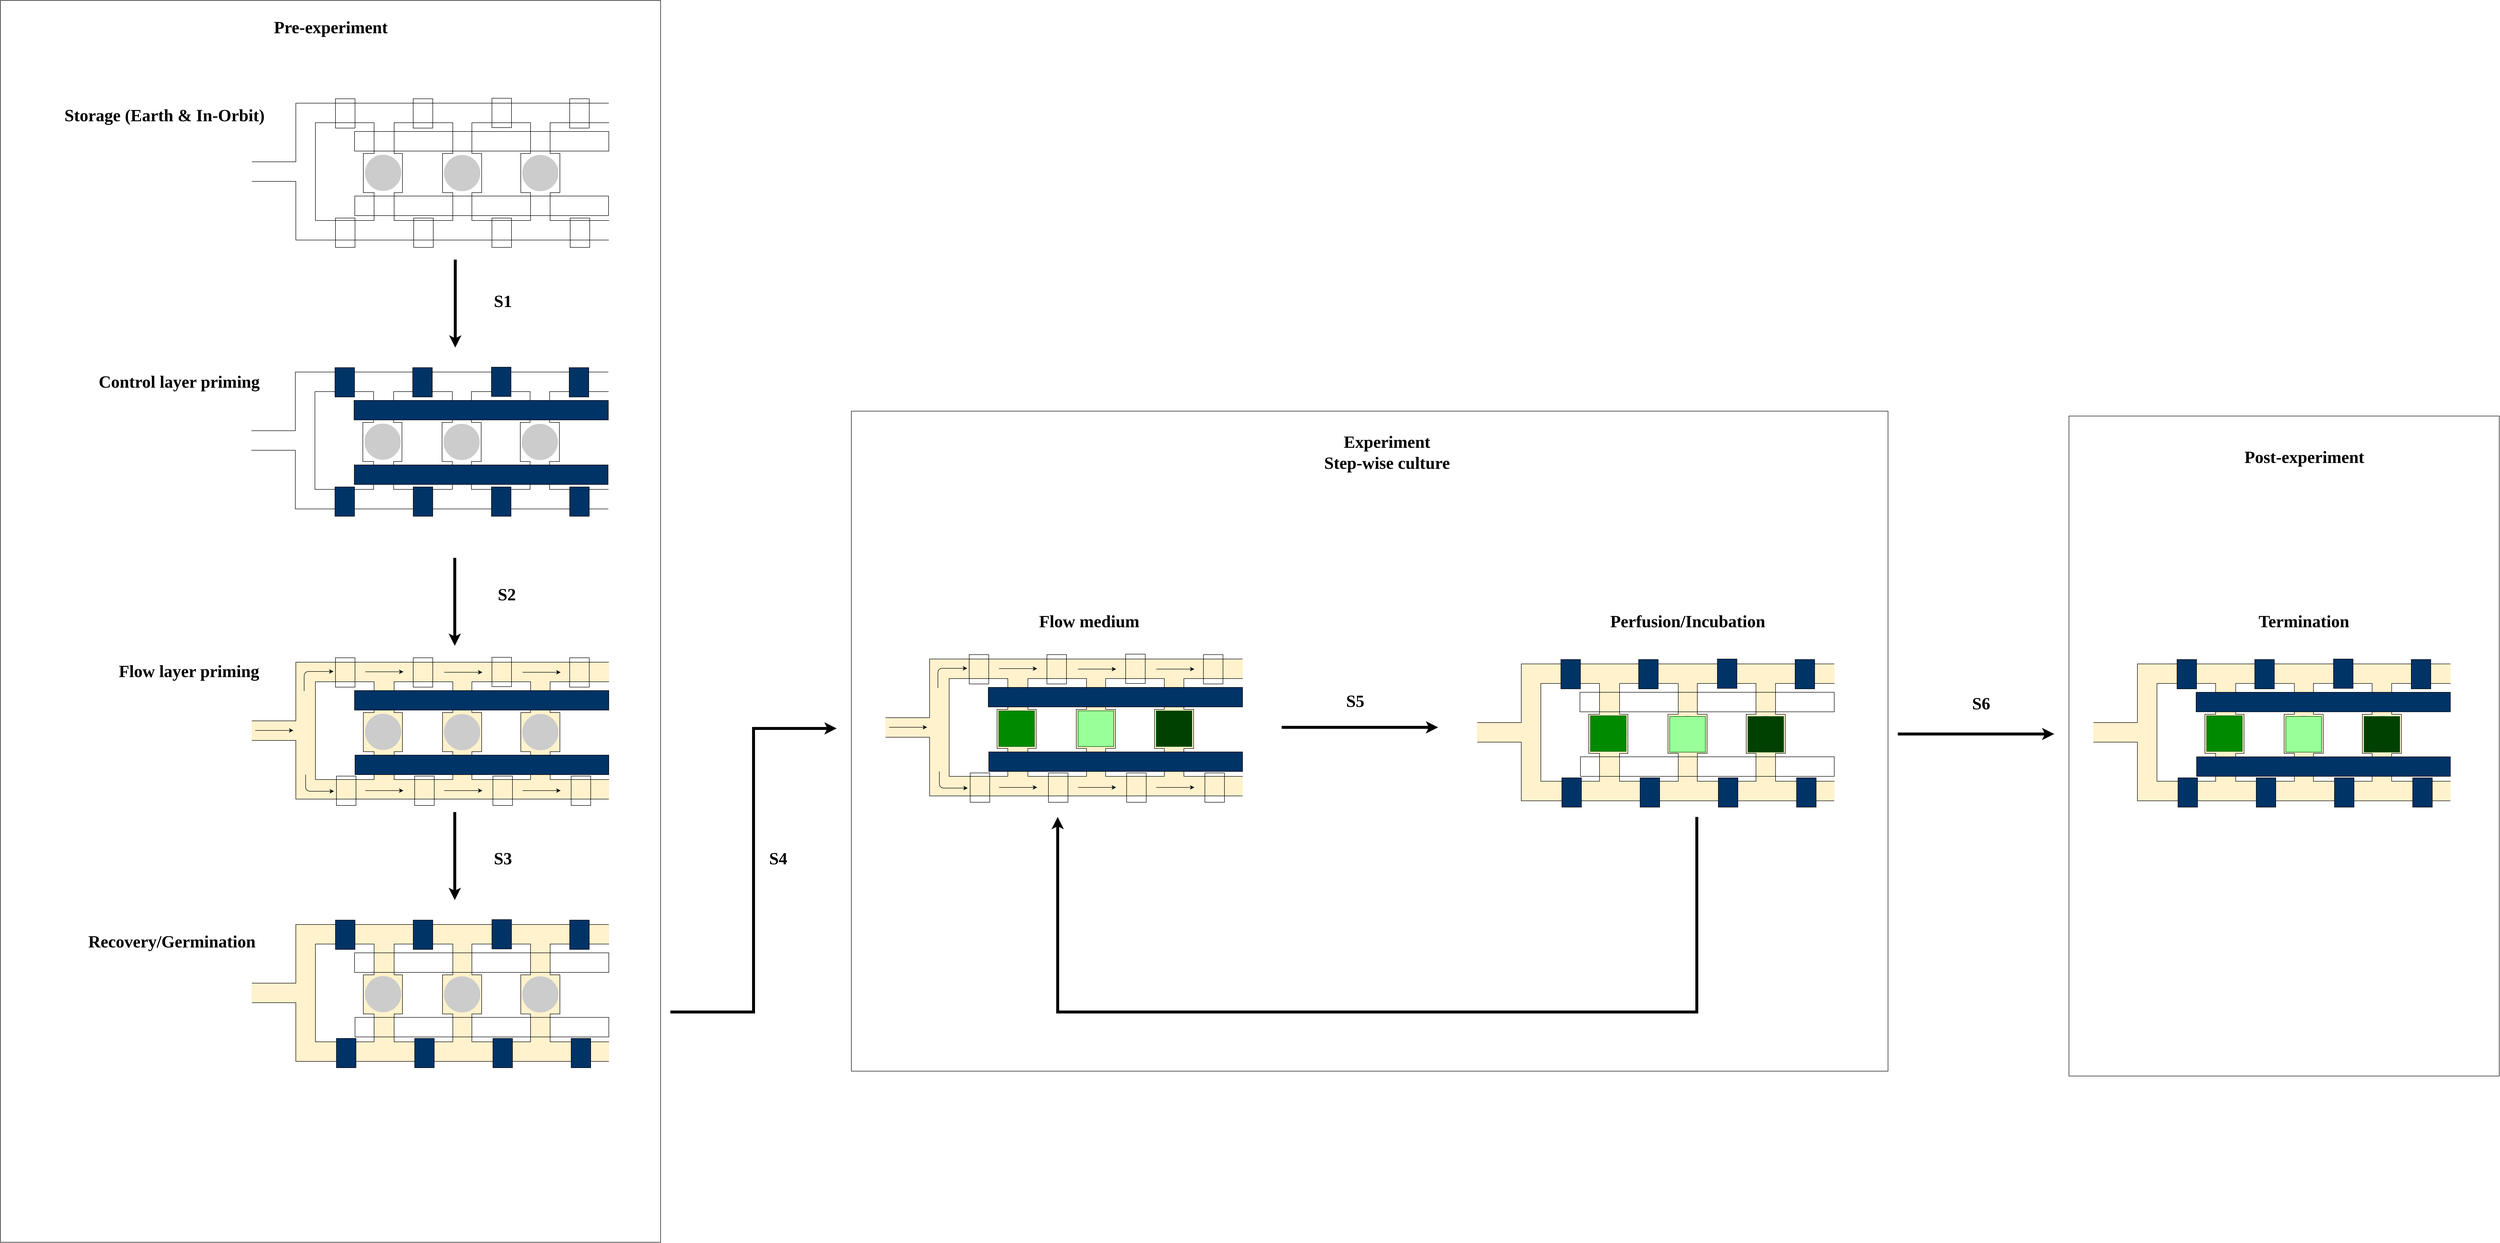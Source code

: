 <mxfile version="13.7.3" type="gitlab">
  <diagram id="P3-YsKaSViBWpfWXX8rw" name="Page-1">
    <mxGraphModel dx="7038" dy="5444" grid="1" gridSize="10" guides="1" tooltips="1" connect="1" arrows="1" fold="1" page="1" pageScale="1" pageWidth="850" pageHeight="1100" math="0" shadow="0">
      <root>
        <mxCell id="0" />
        <mxCell id="1" parent="0" />
        <mxCell id="GOCW8Aj6e0anN713tclq-377" value="" style="rounded=0;whiteSpace=wrap;html=1;fillColor=#FFFFFF;" parent="1" vertex="1">
          <mxGeometry x="2300" y="-530" width="880" height="1350" as="geometry" />
        </mxCell>
        <mxCell id="GOCW8Aj6e0anN713tclq-375" value="" style="rounded=0;whiteSpace=wrap;html=1;fillColor=#FFFFFF;" parent="1" vertex="1">
          <mxGeometry x="-1930" y="-1380" width="1350" height="2540" as="geometry" />
        </mxCell>
        <mxCell id="GOCW8Aj6e0anN713tclq-268" value="" style="rounded=0;whiteSpace=wrap;html=1;fillColor=#FFFFFF;" parent="1" vertex="1">
          <mxGeometry x="-190" y="-540" width="2120" height="1350" as="geometry" />
        </mxCell>
        <mxCell id="GOCW8Aj6e0anN713tclq-1" value="" style="rounded=0;whiteSpace=wrap;html=1;fillColor=#FFF2CC;strokeColor=#FFF2CC;" parent="1" vertex="1">
          <mxGeometry x="-1416" y="630" width="90" height="40" as="geometry" />
        </mxCell>
        <mxCell id="GOCW8Aj6e0anN713tclq-2" value="" style="rounded=0;whiteSpace=wrap;html=1;direction=south;strokeColor=#FFF2CC;fillColor=#FFF2CC;" parent="1" vertex="1">
          <mxGeometry x="-846" y="510" width="40" height="280" as="geometry" />
        </mxCell>
        <mxCell id="GOCW8Aj6e0anN713tclq-3" value="" style="rounded=0;whiteSpace=wrap;html=1;fillColor=#fff2cc;direction=south;strokeColor=#FFF2CC;" parent="1" vertex="1">
          <mxGeometry x="-1006" y="510" width="40" height="280" as="geometry" />
        </mxCell>
        <mxCell id="GOCW8Aj6e0anN713tclq-4" value="" style="rounded=0;whiteSpace=wrap;html=1;fillColor=#fff2cc;direction=south;strokeColor=#FFF2CC;" parent="1" vertex="1">
          <mxGeometry x="-1166" y="510" width="40" height="280" as="geometry" />
        </mxCell>
        <mxCell id="GOCW8Aj6e0anN713tclq-5" value="" style="rounded=0;whiteSpace=wrap;html=1;fillColor=#fff2cc;strokeColor=#FFF2CC;" parent="1" vertex="1">
          <mxGeometry x="-1326" y="750" width="640" height="40" as="geometry" />
        </mxCell>
        <mxCell id="GOCW8Aj6e0anN713tclq-6" value="" style="rounded=0;whiteSpace=wrap;html=1;fillColor=#FFF2CC;strokeColor=#FFF2CC;" parent="1" vertex="1">
          <mxGeometry x="-1326" y="510" width="640" height="40" as="geometry" />
        </mxCell>
        <mxCell id="GOCW8Aj6e0anN713tclq-7" value="" style="rounded=0;whiteSpace=wrap;html=1;fillColor=#fff2cc;direction=south;strokeColor=#FFF2CC;" parent="1" vertex="1">
          <mxGeometry x="-1326" y="510" width="40" height="280" as="geometry" />
        </mxCell>
        <mxCell id="GOCW8Aj6e0anN713tclq-8" value="" style="rounded=0;whiteSpace=wrap;html=1;" parent="1" vertex="1">
          <mxGeometry x="-806" y="550" width="120" height="200" as="geometry" />
        </mxCell>
        <mxCell id="GOCW8Aj6e0anN713tclq-9" value="" style="endArrow=none;html=1;rounded=0;exitX=1;exitY=0;exitDx=0;exitDy=0;" parent="1" source="GOCW8Aj6e0anN713tclq-6" edge="1">
          <mxGeometry width="50" height="50" relative="1" as="geometry">
            <mxPoint x="-746" y="510" as="sourcePoint" />
            <mxPoint x="-1416" y="630.0" as="targetPoint" />
            <Array as="points">
              <mxPoint x="-876" y="510" />
              <mxPoint x="-946" y="510" />
              <mxPoint x="-1096" y="510" />
              <mxPoint x="-1186" y="510" />
              <mxPoint x="-1326" y="510" />
              <mxPoint x="-1326" y="630" />
            </Array>
          </mxGeometry>
        </mxCell>
        <mxCell id="GOCW8Aj6e0anN713tclq-10" value="" style="endArrow=none;html=1;rounded=0;exitX=1;exitY=1;exitDx=0;exitDy=0;" parent="1" source="GOCW8Aj6e0anN713tclq-5" edge="1">
          <mxGeometry width="50" height="50" relative="1" as="geometry">
            <mxPoint x="-746" y="790" as="sourcePoint" />
            <mxPoint x="-1416" y="670.0" as="targetPoint" />
            <Array as="points">
              <mxPoint x="-1056" y="790" />
              <mxPoint x="-1216" y="790" />
              <mxPoint x="-1276" y="790" />
              <mxPoint x="-1326" y="790" />
              <mxPoint x="-1326" y="680" />
              <mxPoint x="-1326" y="670" />
              <mxPoint x="-1346" y="670" />
            </Array>
          </mxGeometry>
        </mxCell>
        <mxCell id="GOCW8Aj6e0anN713tclq-11" value="" style="rounded=0;whiteSpace=wrap;html=1;" parent="1" vertex="1">
          <mxGeometry x="-1286" y="550" width="120" height="200" as="geometry" />
        </mxCell>
        <mxCell id="GOCW8Aj6e0anN713tclq-12" value="" style="rounded=0;whiteSpace=wrap;html=1;" parent="1" vertex="1">
          <mxGeometry x="-1125" y="550" width="120" height="200" as="geometry" />
        </mxCell>
        <mxCell id="GOCW8Aj6e0anN713tclq-13" value="" style="rounded=0;whiteSpace=wrap;html=1;" parent="1" vertex="1">
          <mxGeometry x="-966" y="550" width="120" height="200" as="geometry" />
        </mxCell>
        <mxCell id="GOCW8Aj6e0anN713tclq-14" value="" style="whiteSpace=wrap;html=1;aspect=fixed;fillColor=#FFF2CC;" parent="1" vertex="1">
          <mxGeometry x="-1188" y="613" width="80" height="80" as="geometry" />
        </mxCell>
        <mxCell id="GOCW8Aj6e0anN713tclq-15" value="" style="whiteSpace=wrap;html=1;aspect=fixed;fillColor=#FFF2CC;" parent="1" vertex="1">
          <mxGeometry x="-1026" y="613" width="80" height="80" as="geometry" />
        </mxCell>
        <mxCell id="GOCW8Aj6e0anN713tclq-16" value="" style="whiteSpace=wrap;html=1;aspect=fixed;fillColor=#FFF2CC;" parent="1" vertex="1">
          <mxGeometry x="-866" y="613" width="80" height="80" as="geometry" />
        </mxCell>
        <mxCell id="GOCW8Aj6e0anN713tclq-17" value="" style="rounded=0;whiteSpace=wrap;html=1;fillColor=#FFF2CC;strokeColor=#FFF2CC;direction=south;" parent="1" vertex="1">
          <mxGeometry x="-1165" y="611" width="39" height="86" as="geometry" />
        </mxCell>
        <mxCell id="GOCW8Aj6e0anN713tclq-18" value="" style="rounded=0;whiteSpace=wrap;html=1;fillColor=#FFF2CC;strokeColor=#FFF2CC;direction=south;" parent="1" vertex="1">
          <mxGeometry x="-1004" y="612" width="37" height="86" as="geometry" />
        </mxCell>
        <mxCell id="GOCW8Aj6e0anN713tclq-19" value="" style="rounded=0;whiteSpace=wrap;html=1;fillColor=#FFF2CC;strokeColor=#FFF2CC;direction=south;" parent="1" vertex="1">
          <mxGeometry x="-845" y="612" width="38" height="86" as="geometry" />
        </mxCell>
        <mxCell id="GOCW8Aj6e0anN713tclq-20" value="" style="rounded=0;whiteSpace=wrap;html=1;strokeColor=#FFFFFF;fillColor=#FFFFFF;" parent="1" vertex="1">
          <mxGeometry x="-733" y="608" width="49" height="91" as="geometry" />
        </mxCell>
        <mxCell id="GOCW8Aj6e0anN713tclq-21" value="" style="rounded=0;whiteSpace=wrap;html=1;strokeColor=#FFFFFF;fillColor=#FFFFFF;" parent="1" vertex="1">
          <mxGeometry x="-721" y="740" width="38" height="9" as="geometry" />
        </mxCell>
        <mxCell id="GOCW8Aj6e0anN713tclq-22" value="" style="rounded=0;whiteSpace=wrap;html=1;strokeColor=#FFFFFF;fillColor=#FFFFFF;" parent="1" vertex="1">
          <mxGeometry x="-721" y="551" width="37" height="18" as="geometry" />
        </mxCell>
        <mxCell id="GOCW8Aj6e0anN713tclq-23" value="" style="rounded=0;whiteSpace=wrap;html=1;direction=west;fontColor=#ffffff;fillColor=#003366;" parent="1" vertex="1">
          <mxGeometry x="-1245" y="501" width="40" height="60" as="geometry" />
        </mxCell>
        <mxCell id="GOCW8Aj6e0anN713tclq-24" value="" style="rounded=0;whiteSpace=wrap;html=1;direction=west;fontColor=#ffffff;fillColor=#003366;" parent="1" vertex="1">
          <mxGeometry x="-925" y="500" width="40" height="60" as="geometry" />
        </mxCell>
        <mxCell id="GOCW8Aj6e0anN713tclq-25" value="" style="rounded=0;whiteSpace=wrap;html=1;direction=west;fontColor=#ffffff;fillColor=#003366;" parent="1" vertex="1">
          <mxGeometry x="-1243" y="743" width="40" height="60" as="geometry" />
        </mxCell>
        <mxCell id="GOCW8Aj6e0anN713tclq-26" value="" style="rounded=0;whiteSpace=wrap;html=1;direction=west;fontColor=#ffffff;fillColor=#003366;" parent="1" vertex="1">
          <mxGeometry x="-1083" y="743" width="40" height="60" as="geometry" />
        </mxCell>
        <mxCell id="GOCW8Aj6e0anN713tclq-27" value="" style="rounded=0;whiteSpace=wrap;html=1;direction=west;fontColor=#ffffff;fillColor=#003366;" parent="1" vertex="1">
          <mxGeometry x="-923" y="743" width="40" height="60" as="geometry" />
        </mxCell>
        <mxCell id="GOCW8Aj6e0anN713tclq-28" value="" style="rounded=0;whiteSpace=wrap;html=1;direction=west;fontColor=#ffffff;fillColor=#003366;" parent="1" vertex="1">
          <mxGeometry x="-763" y="743" width="40" height="60" as="geometry" />
        </mxCell>
        <mxCell id="GOCW8Aj6e0anN713tclq-29" value="" style="ellipse;whiteSpace=wrap;html=1;aspect=fixed;fillColor=#CCCCCC;strokeColor=#CCCCCC;" parent="1" vertex="1">
          <mxGeometry x="-1184" y="616" width="73" height="73" as="geometry" />
        </mxCell>
        <mxCell id="GOCW8Aj6e0anN713tclq-30" value="" style="ellipse;whiteSpace=wrap;html=1;aspect=fixed;fillColor=#CCCCCC;strokeColor=#CCCCCC;" parent="1" vertex="1">
          <mxGeometry x="-1022.5" y="616.5" width="73" height="73" as="geometry" />
        </mxCell>
        <mxCell id="GOCW8Aj6e0anN713tclq-31" value="" style="ellipse;whiteSpace=wrap;html=1;aspect=fixed;fillColor=#CCCCCC;strokeColor=#CCCCCC;" parent="1" vertex="1">
          <mxGeometry x="-862.5" y="616.5" width="73" height="73" as="geometry" />
        </mxCell>
        <mxCell id="GOCW8Aj6e0anN713tclq-32" value="" style="rounded=0;whiteSpace=wrap;html=1;direction=west;fontColor=#ffffff;fillColor=#003366;" parent="1" vertex="1">
          <mxGeometry x="-1086" y="501" width="40" height="60" as="geometry" />
        </mxCell>
        <mxCell id="GOCW8Aj6e0anN713tclq-33" value="" style="rounded=0;whiteSpace=wrap;html=1;direction=west;fontColor=#ffffff;fillColor=#003366;" parent="1" vertex="1">
          <mxGeometry x="-766" y="501" width="40" height="60" as="geometry" />
        </mxCell>
        <mxCell id="GOCW8Aj6e0anN713tclq-34" value="" style="rounded=0;whiteSpace=wrap;html=1;direction=south;strokeColor=#FFFFFF;" parent="1" vertex="1">
          <mxGeometry x="-702" y="560" width="16" height="180" as="geometry" />
        </mxCell>
        <mxCell id="GOCW8Aj6e0anN713tclq-35" value="" style="rounded=0;whiteSpace=wrap;html=1;direction=south;fontColor=#ffffff;fillColor=none;" parent="1" vertex="1">
          <mxGeometry x="-1205" y="700" width="519" height="40" as="geometry" />
        </mxCell>
        <mxCell id="GOCW8Aj6e0anN713tclq-36" value="" style="rounded=0;whiteSpace=wrap;html=1;direction=south;fontColor=#ffffff;fillColor=none;" parent="1" vertex="1">
          <mxGeometry x="-1206" y="568" width="520" height="40" as="geometry" />
        </mxCell>
        <mxCell id="GOCW8Aj6e0anN713tclq-73" value="" style="rounded=0;whiteSpace=wrap;html=1;fillColor=#FFF2CC;strokeColor=#FFF2CC;" parent="1" vertex="1">
          <mxGeometry x="-1416" y="93.5" width="90" height="40" as="geometry" />
        </mxCell>
        <mxCell id="GOCW8Aj6e0anN713tclq-74" value="" style="rounded=0;whiteSpace=wrap;html=1;direction=south;strokeColor=#FFF2CC;fillColor=#FFF2CC;" parent="1" vertex="1">
          <mxGeometry x="-846" y="-26.5" width="40" height="280" as="geometry" />
        </mxCell>
        <mxCell id="GOCW8Aj6e0anN713tclq-75" value="" style="rounded=0;whiteSpace=wrap;html=1;fillColor=#fff2cc;direction=south;strokeColor=#FFF2CC;" parent="1" vertex="1">
          <mxGeometry x="-1006" y="-26.5" width="40" height="280" as="geometry" />
        </mxCell>
        <mxCell id="GOCW8Aj6e0anN713tclq-76" value="" style="rounded=0;whiteSpace=wrap;html=1;fillColor=#fff2cc;direction=south;strokeColor=#FFF2CC;" parent="1" vertex="1">
          <mxGeometry x="-1166" y="-26.5" width="40" height="280" as="geometry" />
        </mxCell>
        <mxCell id="GOCW8Aj6e0anN713tclq-77" value="" style="rounded=0;whiteSpace=wrap;html=1;fillColor=#fff2cc;strokeColor=#FFF2CC;" parent="1" vertex="1">
          <mxGeometry x="-1326" y="213.5" width="640" height="40" as="geometry" />
        </mxCell>
        <mxCell id="GOCW8Aj6e0anN713tclq-78" value="" style="rounded=0;whiteSpace=wrap;html=1;fillColor=#FFF2CC;strokeColor=#FFF2CC;" parent="1" vertex="1">
          <mxGeometry x="-1326" y="-26.5" width="640" height="40" as="geometry" />
        </mxCell>
        <mxCell id="GOCW8Aj6e0anN713tclq-79" value="" style="rounded=0;whiteSpace=wrap;html=1;fillColor=#fff2cc;direction=south;strokeColor=#FFF2CC;" parent="1" vertex="1">
          <mxGeometry x="-1326" y="-26.5" width="40" height="280" as="geometry" />
        </mxCell>
        <mxCell id="GOCW8Aj6e0anN713tclq-80" value="" style="rounded=0;whiteSpace=wrap;html=1;" parent="1" vertex="1">
          <mxGeometry x="-806" y="13.5" width="120" height="200" as="geometry" />
        </mxCell>
        <mxCell id="GOCW8Aj6e0anN713tclq-81" value="" style="endArrow=none;html=1;rounded=0;exitX=1;exitY=0;exitDx=0;exitDy=0;" parent="1" source="GOCW8Aj6e0anN713tclq-78" edge="1">
          <mxGeometry width="50" height="50" relative="1" as="geometry">
            <mxPoint x="-746" y="-26.5" as="sourcePoint" />
            <mxPoint x="-1416" y="93.5" as="targetPoint" />
            <Array as="points">
              <mxPoint x="-876" y="-26.5" />
              <mxPoint x="-946" y="-26.5" />
              <mxPoint x="-1096" y="-26.5" />
              <mxPoint x="-1186" y="-26.5" />
              <mxPoint x="-1326" y="-26.5" />
              <mxPoint x="-1326" y="93.5" />
            </Array>
          </mxGeometry>
        </mxCell>
        <mxCell id="GOCW8Aj6e0anN713tclq-82" value="" style="endArrow=none;html=1;rounded=0;exitX=1;exitY=1;exitDx=0;exitDy=0;" parent="1" source="GOCW8Aj6e0anN713tclq-77" edge="1">
          <mxGeometry width="50" height="50" relative="1" as="geometry">
            <mxPoint x="-746" y="253.5" as="sourcePoint" />
            <mxPoint x="-1416" y="133.5" as="targetPoint" />
            <Array as="points">
              <mxPoint x="-1056" y="253.5" />
              <mxPoint x="-1216" y="253.5" />
              <mxPoint x="-1276" y="253.5" />
              <mxPoint x="-1326" y="253.5" />
              <mxPoint x="-1326" y="143.5" />
              <mxPoint x="-1326" y="133.5" />
              <mxPoint x="-1346" y="133.5" />
            </Array>
          </mxGeometry>
        </mxCell>
        <mxCell id="GOCW8Aj6e0anN713tclq-83" value="" style="rounded=0;whiteSpace=wrap;html=1;" parent="1" vertex="1">
          <mxGeometry x="-1286" y="13.5" width="120" height="200" as="geometry" />
        </mxCell>
        <mxCell id="GOCW8Aj6e0anN713tclq-84" value="" style="rounded=0;whiteSpace=wrap;html=1;" parent="1" vertex="1">
          <mxGeometry x="-1125" y="13.5" width="120" height="200" as="geometry" />
        </mxCell>
        <mxCell id="GOCW8Aj6e0anN713tclq-85" value="" style="rounded=0;whiteSpace=wrap;html=1;" parent="1" vertex="1">
          <mxGeometry x="-966" y="13.5" width="120" height="200" as="geometry" />
        </mxCell>
        <mxCell id="GOCW8Aj6e0anN713tclq-86" value="" style="whiteSpace=wrap;html=1;aspect=fixed;fillColor=#FFF2CC;" parent="1" vertex="1">
          <mxGeometry x="-1188" y="76.5" width="80" height="80" as="geometry" />
        </mxCell>
        <mxCell id="GOCW8Aj6e0anN713tclq-87" value="" style="whiteSpace=wrap;html=1;aspect=fixed;fillColor=#FFF2CC;" parent="1" vertex="1">
          <mxGeometry x="-1026" y="76.5" width="80" height="80" as="geometry" />
        </mxCell>
        <mxCell id="GOCW8Aj6e0anN713tclq-88" value="" style="whiteSpace=wrap;html=1;aspect=fixed;fillColor=#FFF2CC;" parent="1" vertex="1">
          <mxGeometry x="-866" y="76.5" width="80" height="80" as="geometry" />
        </mxCell>
        <mxCell id="GOCW8Aj6e0anN713tclq-89" value="" style="rounded=0;whiteSpace=wrap;html=1;fillColor=#FFF2CC;strokeColor=#FFF2CC;direction=south;" parent="1" vertex="1">
          <mxGeometry x="-1165" y="74.5" width="39" height="86" as="geometry" />
        </mxCell>
        <mxCell id="GOCW8Aj6e0anN713tclq-90" value="" style="rounded=0;whiteSpace=wrap;html=1;fillColor=#FFF2CC;strokeColor=#FFF2CC;direction=south;" parent="1" vertex="1">
          <mxGeometry x="-1004" y="75.5" width="37" height="86" as="geometry" />
        </mxCell>
        <mxCell id="GOCW8Aj6e0anN713tclq-91" value="" style="rounded=0;whiteSpace=wrap;html=1;fillColor=#FFF2CC;strokeColor=#FFF2CC;direction=south;" parent="1" vertex="1">
          <mxGeometry x="-845" y="75.5" width="38" height="86" as="geometry" />
        </mxCell>
        <mxCell id="GOCW8Aj6e0anN713tclq-92" value="" style="rounded=0;whiteSpace=wrap;html=1;strokeColor=#FFFFFF;fillColor=#FFFFFF;" parent="1" vertex="1">
          <mxGeometry x="-733" y="71.5" width="49" height="91" as="geometry" />
        </mxCell>
        <mxCell id="GOCW8Aj6e0anN713tclq-93" value="" style="rounded=0;whiteSpace=wrap;html=1;strokeColor=#FFFFFF;fillColor=#FFFFFF;" parent="1" vertex="1">
          <mxGeometry x="-721" y="203.5" width="38" height="9" as="geometry" />
        </mxCell>
        <mxCell id="GOCW8Aj6e0anN713tclq-94" value="" style="rounded=0;whiteSpace=wrap;html=1;strokeColor=#FFFFFF;fillColor=#FFFFFF;" parent="1" vertex="1">
          <mxGeometry x="-721" y="14.5" width="37" height="18" as="geometry" />
        </mxCell>
        <mxCell id="GOCW8Aj6e0anN713tclq-95" value="" style="rounded=0;whiteSpace=wrap;html=1;direction=west;fontColor=#ffffff;fillColor=none;" parent="1" vertex="1">
          <mxGeometry x="-1245" y="-35.5" width="40" height="60" as="geometry" />
        </mxCell>
        <mxCell id="GOCW8Aj6e0anN713tclq-96" value="" style="rounded=0;whiteSpace=wrap;html=1;direction=west;fontColor=#ffffff;fillColor=none;" parent="1" vertex="1">
          <mxGeometry x="-925" y="-36.5" width="40" height="60" as="geometry" />
        </mxCell>
        <mxCell id="GOCW8Aj6e0anN713tclq-97" value="" style="rounded=0;whiteSpace=wrap;html=1;direction=west;fontColor=#ffffff;fillColor=none;" parent="1" vertex="1">
          <mxGeometry x="-1243" y="206.5" width="40" height="60" as="geometry" />
        </mxCell>
        <mxCell id="GOCW8Aj6e0anN713tclq-98" value="" style="rounded=0;whiteSpace=wrap;html=1;direction=west;fontColor=#ffffff;fillColor=none;" parent="1" vertex="1">
          <mxGeometry x="-1083" y="206.5" width="40" height="60" as="geometry" />
        </mxCell>
        <mxCell id="GOCW8Aj6e0anN713tclq-99" value="" style="rounded=0;whiteSpace=wrap;html=1;direction=west;fontColor=#ffffff;fillColor=none;" parent="1" vertex="1">
          <mxGeometry x="-923" y="206.5" width="40" height="60" as="geometry" />
        </mxCell>
        <mxCell id="GOCW8Aj6e0anN713tclq-100" value="" style="rounded=0;whiteSpace=wrap;html=1;direction=west;fontColor=#ffffff;fillColor=none;" parent="1" vertex="1">
          <mxGeometry x="-763" y="206.5" width="40" height="60" as="geometry" />
        </mxCell>
        <mxCell id="GOCW8Aj6e0anN713tclq-101" value="" style="ellipse;whiteSpace=wrap;html=1;aspect=fixed;fillColor=#CCCCCC;strokeColor=#CCCCCC;" parent="1" vertex="1">
          <mxGeometry x="-1184" y="79.5" width="73" height="73" as="geometry" />
        </mxCell>
        <mxCell id="GOCW8Aj6e0anN713tclq-102" value="" style="ellipse;whiteSpace=wrap;html=1;aspect=fixed;fillColor=#CCCCCC;strokeColor=#CCCCCC;" parent="1" vertex="1">
          <mxGeometry x="-1022.5" y="80" width="73" height="73" as="geometry" />
        </mxCell>
        <mxCell id="GOCW8Aj6e0anN713tclq-103" value="" style="ellipse;whiteSpace=wrap;html=1;aspect=fixed;fillColor=#CCCCCC;strokeColor=#CCCCCC;" parent="1" vertex="1">
          <mxGeometry x="-862.5" y="80" width="73" height="73" as="geometry" />
        </mxCell>
        <mxCell id="GOCW8Aj6e0anN713tclq-104" value="" style="rounded=0;whiteSpace=wrap;html=1;direction=west;fontColor=#ffffff;fillColor=none;" parent="1" vertex="1">
          <mxGeometry x="-1086" y="-35.5" width="40" height="60" as="geometry" />
        </mxCell>
        <mxCell id="GOCW8Aj6e0anN713tclq-105" value="" style="rounded=0;whiteSpace=wrap;html=1;direction=west;fontColor=#ffffff;fillColor=none;" parent="1" vertex="1">
          <mxGeometry x="-766" y="-35.5" width="40" height="60" as="geometry" />
        </mxCell>
        <mxCell id="GOCW8Aj6e0anN713tclq-106" value="" style="rounded=0;whiteSpace=wrap;html=1;direction=south;strokeColor=#FFFFFF;" parent="1" vertex="1">
          <mxGeometry x="-702" y="23.5" width="16" height="180" as="geometry" />
        </mxCell>
        <mxCell id="GOCW8Aj6e0anN713tclq-107" value="" style="rounded=0;whiteSpace=wrap;html=1;direction=south;fontColor=#ffffff;fillColor=#003366;" parent="1" vertex="1">
          <mxGeometry x="-1205" y="163.5" width="519" height="40" as="geometry" />
        </mxCell>
        <mxCell id="GOCW8Aj6e0anN713tclq-108" value="" style="rounded=0;whiteSpace=wrap;html=1;direction=south;fontColor=#ffffff;fillColor=#003366;" parent="1" vertex="1">
          <mxGeometry x="-1206" y="31.5" width="520" height="40" as="geometry" />
        </mxCell>
        <mxCell id="GOCW8Aj6e0anN713tclq-109" value="" style="edgeStyle=segmentEdgeStyle;endArrow=classic;html=1;" parent="1" edge="1">
          <mxGeometry width="50" height="50" relative="1" as="geometry">
            <mxPoint x="-1309" y="32.5" as="sourcePoint" />
            <mxPoint x="-1249" y="-7.5" as="targetPoint" />
            <Array as="points">
              <mxPoint x="-1309" y="-7.5" />
            </Array>
          </mxGeometry>
        </mxCell>
        <mxCell id="GOCW8Aj6e0anN713tclq-110" value="" style="edgeStyle=segmentEdgeStyle;endArrow=classic;html=1;entryX=0.122;entryY=0.6;entryDx=0;entryDy=0;entryPerimeter=0;" parent="1" target="GOCW8Aj6e0anN713tclq-77" edge="1">
          <mxGeometry width="50" height="50" relative="1" as="geometry">
            <mxPoint x="-1306" y="203.5" as="sourcePoint" />
            <mxPoint x="-1256" y="237.99" as="targetPoint" />
            <Array as="points">
              <mxPoint x="-1306" y="237.5" />
            </Array>
          </mxGeometry>
        </mxCell>
        <mxCell id="GOCW8Aj6e0anN713tclq-111" value="" style="endArrow=classic;html=1;" parent="1" edge="1">
          <mxGeometry width="50" height="50" relative="1" as="geometry">
            <mxPoint x="-1022.5" y="-5.84" as="sourcePoint" />
            <mxPoint x="-944.5" y="-5.84" as="targetPoint" />
          </mxGeometry>
        </mxCell>
        <mxCell id="GOCW8Aj6e0anN713tclq-112" value="" style="endArrow=classic;html=1;" parent="1" edge="1">
          <mxGeometry width="50" height="50" relative="1" as="geometry">
            <mxPoint x="-1184" y="-6.84" as="sourcePoint" />
            <mxPoint x="-1106.0" y="-6.84" as="targetPoint" />
          </mxGeometry>
        </mxCell>
        <mxCell id="GOCW8Aj6e0anN713tclq-113" value="" style="endArrow=classic;html=1;" parent="1" edge="1">
          <mxGeometry width="50" height="50" relative="1" as="geometry">
            <mxPoint x="-862.5" y="-5.84" as="sourcePoint" />
            <mxPoint x="-784.5" y="-5.84" as="targetPoint" />
          </mxGeometry>
        </mxCell>
        <mxCell id="GOCW8Aj6e0anN713tclq-114" value="" style="endArrow=classic;html=1;" parent="1" edge="1">
          <mxGeometry width="50" height="50" relative="1" as="geometry">
            <mxPoint x="-1184" y="236.16" as="sourcePoint" />
            <mxPoint x="-1106.0" y="236.16" as="targetPoint" />
          </mxGeometry>
        </mxCell>
        <mxCell id="GOCW8Aj6e0anN713tclq-115" value="" style="endArrow=classic;html=1;" parent="1" edge="1">
          <mxGeometry width="50" height="50" relative="1" as="geometry">
            <mxPoint x="-1022.5" y="236.16" as="sourcePoint" />
            <mxPoint x="-944.5" y="236.16" as="targetPoint" />
          </mxGeometry>
        </mxCell>
        <mxCell id="GOCW8Aj6e0anN713tclq-116" value="" style="endArrow=classic;html=1;" parent="1" edge="1">
          <mxGeometry width="50" height="50" relative="1" as="geometry">
            <mxPoint x="-862.5" y="236.16" as="sourcePoint" />
            <mxPoint x="-784.5" y="236.16" as="targetPoint" />
          </mxGeometry>
        </mxCell>
        <mxCell id="GOCW8Aj6e0anN713tclq-117" value="" style="endArrow=classic;html=1;" parent="1" edge="1">
          <mxGeometry width="50" height="50" relative="1" as="geometry">
            <mxPoint x="-1409" y="113.08" as="sourcePoint" />
            <mxPoint x="-1331" y="113.08" as="targetPoint" />
          </mxGeometry>
        </mxCell>
        <mxCell id="GOCW8Aj6e0anN713tclq-118" value="" style="rounded=0;whiteSpace=wrap;html=1;fillColor=#FFF2CC;strokeColor=#FFF2CC;" parent="1" vertex="1">
          <mxGeometry x="-120" y="87" width="90" height="40" as="geometry" />
        </mxCell>
        <mxCell id="GOCW8Aj6e0anN713tclq-119" value="" style="rounded=0;whiteSpace=wrap;html=1;direction=south;strokeColor=#FFF2CC;fillColor=#FFF2CC;" parent="1" vertex="1">
          <mxGeometry x="450" y="-33" width="40" height="280" as="geometry" />
        </mxCell>
        <mxCell id="GOCW8Aj6e0anN713tclq-120" value="" style="rounded=0;whiteSpace=wrap;html=1;fillColor=#fff2cc;direction=south;strokeColor=#FFF2CC;" parent="1" vertex="1">
          <mxGeometry x="290" y="-33" width="40" height="280" as="geometry" />
        </mxCell>
        <mxCell id="GOCW8Aj6e0anN713tclq-121" value="" style="rounded=0;whiteSpace=wrap;html=1;fillColor=#fff2cc;direction=south;strokeColor=#FFF2CC;" parent="1" vertex="1">
          <mxGeometry x="130" y="-33" width="40" height="280" as="geometry" />
        </mxCell>
        <mxCell id="GOCW8Aj6e0anN713tclq-122" value="" style="rounded=0;whiteSpace=wrap;html=1;fillColor=#fff2cc;strokeColor=#FFF2CC;" parent="1" vertex="1">
          <mxGeometry x="-30" y="207" width="640" height="40" as="geometry" />
        </mxCell>
        <mxCell id="GOCW8Aj6e0anN713tclq-123" value="" style="rounded=0;whiteSpace=wrap;html=1;fillColor=#FFF2CC;strokeColor=#FFF2CC;" parent="1" vertex="1">
          <mxGeometry x="-30" y="-33" width="640" height="40" as="geometry" />
        </mxCell>
        <mxCell id="GOCW8Aj6e0anN713tclq-124" value="" style="rounded=0;whiteSpace=wrap;html=1;fillColor=#fff2cc;direction=south;strokeColor=#FFF2CC;" parent="1" vertex="1">
          <mxGeometry x="-30" y="-33" width="40" height="280" as="geometry" />
        </mxCell>
        <mxCell id="GOCW8Aj6e0anN713tclq-125" value="" style="rounded=0;whiteSpace=wrap;html=1;" parent="1" vertex="1">
          <mxGeometry x="490" y="7" width="120" height="200" as="geometry" />
        </mxCell>
        <mxCell id="GOCW8Aj6e0anN713tclq-126" value="" style="endArrow=none;html=1;rounded=0;exitX=1;exitY=0;exitDx=0;exitDy=0;" parent="1" source="GOCW8Aj6e0anN713tclq-123" edge="1">
          <mxGeometry width="50" height="50" relative="1" as="geometry">
            <mxPoint x="550" y="-33" as="sourcePoint" />
            <mxPoint x="-120" y="87.0" as="targetPoint" />
            <Array as="points">
              <mxPoint x="420" y="-33" />
              <mxPoint x="350" y="-33" />
              <mxPoint x="200" y="-33" />
              <mxPoint x="110" y="-33" />
              <mxPoint x="-30" y="-33" />
              <mxPoint x="-30" y="87" />
            </Array>
          </mxGeometry>
        </mxCell>
        <mxCell id="GOCW8Aj6e0anN713tclq-127" value="" style="endArrow=none;html=1;rounded=0;exitX=1;exitY=1;exitDx=0;exitDy=0;" parent="1" source="GOCW8Aj6e0anN713tclq-122" edge="1">
          <mxGeometry width="50" height="50" relative="1" as="geometry">
            <mxPoint x="550" y="247" as="sourcePoint" />
            <mxPoint x="-120" y="127.0" as="targetPoint" />
            <Array as="points">
              <mxPoint x="240" y="247" />
              <mxPoint x="80" y="247" />
              <mxPoint x="20" y="247" />
              <mxPoint x="-30" y="247" />
              <mxPoint x="-30" y="137" />
              <mxPoint x="-30" y="127" />
              <mxPoint x="-50" y="127" />
            </Array>
          </mxGeometry>
        </mxCell>
        <mxCell id="GOCW8Aj6e0anN713tclq-128" value="" style="rounded=0;whiteSpace=wrap;html=1;" parent="1" vertex="1">
          <mxGeometry x="10" y="7" width="120" height="200" as="geometry" />
        </mxCell>
        <mxCell id="GOCW8Aj6e0anN713tclq-129" value="" style="rounded=0;whiteSpace=wrap;html=1;" parent="1" vertex="1">
          <mxGeometry x="171" y="7" width="120" height="200" as="geometry" />
        </mxCell>
        <mxCell id="GOCW8Aj6e0anN713tclq-130" value="" style="rounded=0;whiteSpace=wrap;html=1;" parent="1" vertex="1">
          <mxGeometry x="330" y="7" width="120" height="200" as="geometry" />
        </mxCell>
        <mxCell id="GOCW8Aj6e0anN713tclq-131" value="" style="whiteSpace=wrap;html=1;aspect=fixed;fillColor=#FFF2CC;" parent="1" vertex="1">
          <mxGeometry x="108" y="70" width="80" height="80" as="geometry" />
        </mxCell>
        <mxCell id="GOCW8Aj6e0anN713tclq-132" value="" style="whiteSpace=wrap;html=1;aspect=fixed;fillColor=#FFF2CC;" parent="1" vertex="1">
          <mxGeometry x="270" y="70" width="80" height="80" as="geometry" />
        </mxCell>
        <mxCell id="GOCW8Aj6e0anN713tclq-133" value="" style="whiteSpace=wrap;html=1;aspect=fixed;fillColor=#FFF2CC;" parent="1" vertex="1">
          <mxGeometry x="430" y="70" width="80" height="80" as="geometry" />
        </mxCell>
        <mxCell id="GOCW8Aj6e0anN713tclq-134" value="" style="rounded=0;whiteSpace=wrap;html=1;fillColor=#FFF2CC;strokeColor=#FFF2CC;direction=south;" parent="1" vertex="1">
          <mxGeometry x="131" y="68" width="39" height="86" as="geometry" />
        </mxCell>
        <mxCell id="GOCW8Aj6e0anN713tclq-135" value="" style="rounded=0;whiteSpace=wrap;html=1;fillColor=#FFF2CC;strokeColor=#FFF2CC;direction=south;" parent="1" vertex="1">
          <mxGeometry x="292" y="69" width="37" height="86" as="geometry" />
        </mxCell>
        <mxCell id="GOCW8Aj6e0anN713tclq-136" value="" style="rounded=0;whiteSpace=wrap;html=1;fillColor=#FFF2CC;strokeColor=#FFF2CC;direction=south;" parent="1" vertex="1">
          <mxGeometry x="451" y="69" width="38" height="86" as="geometry" />
        </mxCell>
        <mxCell id="GOCW8Aj6e0anN713tclq-137" value="" style="rounded=0;whiteSpace=wrap;html=1;strokeColor=#FFFFFF;fillColor=#FFFFFF;" parent="1" vertex="1">
          <mxGeometry x="563" y="65" width="49" height="91" as="geometry" />
        </mxCell>
        <mxCell id="GOCW8Aj6e0anN713tclq-138" value="" style="rounded=0;whiteSpace=wrap;html=1;strokeColor=#FFFFFF;fillColor=#FFFFFF;" parent="1" vertex="1">
          <mxGeometry x="575" y="197" width="38" height="9" as="geometry" />
        </mxCell>
        <mxCell id="GOCW8Aj6e0anN713tclq-139" value="" style="rounded=0;whiteSpace=wrap;html=1;strokeColor=#FFFFFF;fillColor=#FFFFFF;" parent="1" vertex="1">
          <mxGeometry x="575" y="8" width="37" height="18" as="geometry" />
        </mxCell>
        <mxCell id="GOCW8Aj6e0anN713tclq-140" value="" style="rounded=0;whiteSpace=wrap;html=1;direction=west;fontColor=#ffffff;fillColor=none;" parent="1" vertex="1">
          <mxGeometry x="51" y="-42" width="40" height="60" as="geometry" />
        </mxCell>
        <mxCell id="GOCW8Aj6e0anN713tclq-141" value="" style="rounded=0;whiteSpace=wrap;html=1;direction=west;fontColor=#ffffff;fillColor=none;" parent="1" vertex="1">
          <mxGeometry x="371" y="-43" width="40" height="60" as="geometry" />
        </mxCell>
        <mxCell id="GOCW8Aj6e0anN713tclq-142" value="" style="rounded=0;whiteSpace=wrap;html=1;direction=west;fontColor=#ffffff;fillColor=none;" parent="1" vertex="1">
          <mxGeometry x="53" y="200" width="40" height="60" as="geometry" />
        </mxCell>
        <mxCell id="GOCW8Aj6e0anN713tclq-143" value="" style="rounded=0;whiteSpace=wrap;html=1;direction=west;fontColor=#ffffff;fillColor=none;" parent="1" vertex="1">
          <mxGeometry x="213" y="200" width="40" height="60" as="geometry" />
        </mxCell>
        <mxCell id="GOCW8Aj6e0anN713tclq-144" value="" style="rounded=0;whiteSpace=wrap;html=1;direction=west;fontColor=#ffffff;fillColor=none;" parent="1" vertex="1">
          <mxGeometry x="373" y="200" width="40" height="60" as="geometry" />
        </mxCell>
        <mxCell id="GOCW8Aj6e0anN713tclq-145" value="" style="rounded=0;whiteSpace=wrap;html=1;direction=west;fontColor=#ffffff;fillColor=none;" parent="1" vertex="1">
          <mxGeometry x="533" y="200" width="40" height="60" as="geometry" />
        </mxCell>
        <mxCell id="GOCW8Aj6e0anN713tclq-146" value="" style="ellipse;whiteSpace=wrap;html=1;aspect=fixed;fillColor=#CCCCCC;strokeColor=#CCCCCC;" parent="1" vertex="1">
          <mxGeometry x="112" y="73" width="73" height="73" as="geometry" />
        </mxCell>
        <mxCell id="GOCW8Aj6e0anN713tclq-147" value="" style="ellipse;whiteSpace=wrap;html=1;aspect=fixed;fillColor=#CCCCCC;strokeColor=#CCCCCC;" parent="1" vertex="1">
          <mxGeometry x="273.5" y="73.5" width="73" height="73" as="geometry" />
        </mxCell>
        <mxCell id="GOCW8Aj6e0anN713tclq-148" value="" style="ellipse;whiteSpace=wrap;html=1;aspect=fixed;fillColor=#CCCCCC;strokeColor=#CCCCCC;" parent="1" vertex="1">
          <mxGeometry x="433.5" y="73.5" width="73" height="73" as="geometry" />
        </mxCell>
        <mxCell id="GOCW8Aj6e0anN713tclq-149" value="" style="rounded=0;whiteSpace=wrap;html=1;direction=west;fontColor=#ffffff;fillColor=none;" parent="1" vertex="1">
          <mxGeometry x="210" y="-42" width="40" height="60" as="geometry" />
        </mxCell>
        <mxCell id="GOCW8Aj6e0anN713tclq-150" value="" style="rounded=0;whiteSpace=wrap;html=1;direction=west;fontColor=#ffffff;fillColor=none;" parent="1" vertex="1">
          <mxGeometry x="530" y="-42" width="40" height="60" as="geometry" />
        </mxCell>
        <mxCell id="GOCW8Aj6e0anN713tclq-151" value="" style="rounded=0;whiteSpace=wrap;html=1;direction=south;strokeColor=#FFFFFF;" parent="1" vertex="1">
          <mxGeometry x="594" y="17" width="16" height="180" as="geometry" />
        </mxCell>
        <mxCell id="GOCW8Aj6e0anN713tclq-152" value="" style="rounded=0;whiteSpace=wrap;html=1;direction=south;fontColor=#ffffff;fillColor=#003366;" parent="1" vertex="1">
          <mxGeometry x="91" y="157" width="519" height="40" as="geometry" />
        </mxCell>
        <mxCell id="GOCW8Aj6e0anN713tclq-153" value="" style="rounded=0;whiteSpace=wrap;html=1;direction=south;fontColor=#ffffff;fillColor=#003366;" parent="1" vertex="1">
          <mxGeometry x="90" y="25" width="520" height="40" as="geometry" />
        </mxCell>
        <mxCell id="GOCW8Aj6e0anN713tclq-154" value="" style="edgeStyle=segmentEdgeStyle;endArrow=classic;html=1;" parent="1" edge="1">
          <mxGeometry width="50" height="50" relative="1" as="geometry">
            <mxPoint x="-13" y="26" as="sourcePoint" />
            <mxPoint x="47" y="-14" as="targetPoint" />
            <Array as="points">
              <mxPoint x="-13" y="-14" />
            </Array>
          </mxGeometry>
        </mxCell>
        <mxCell id="GOCW8Aj6e0anN713tclq-155" value="" style="edgeStyle=segmentEdgeStyle;endArrow=classic;html=1;entryX=0.122;entryY=0.6;entryDx=0;entryDy=0;entryPerimeter=0;" parent="1" target="GOCW8Aj6e0anN713tclq-122" edge="1">
          <mxGeometry width="50" height="50" relative="1" as="geometry">
            <mxPoint x="-10" y="197" as="sourcePoint" />
            <mxPoint x="40" y="231.49" as="targetPoint" />
            <Array as="points">
              <mxPoint x="-10" y="231" />
            </Array>
          </mxGeometry>
        </mxCell>
        <mxCell id="GOCW8Aj6e0anN713tclq-156" value="" style="endArrow=classic;html=1;" parent="1" edge="1">
          <mxGeometry width="50" height="50" relative="1" as="geometry">
            <mxPoint x="273.5" y="-12.34" as="sourcePoint" />
            <mxPoint x="351.5" y="-12.34" as="targetPoint" />
          </mxGeometry>
        </mxCell>
        <mxCell id="GOCW8Aj6e0anN713tclq-157" value="" style="endArrow=classic;html=1;" parent="1" edge="1">
          <mxGeometry width="50" height="50" relative="1" as="geometry">
            <mxPoint x="112" y="-13.34" as="sourcePoint" />
            <mxPoint x="190.0" y="-13.34" as="targetPoint" />
          </mxGeometry>
        </mxCell>
        <mxCell id="GOCW8Aj6e0anN713tclq-158" value="" style="endArrow=classic;html=1;" parent="1" edge="1">
          <mxGeometry width="50" height="50" relative="1" as="geometry">
            <mxPoint x="433.5" y="-12.34" as="sourcePoint" />
            <mxPoint x="511.5" y="-12.34" as="targetPoint" />
          </mxGeometry>
        </mxCell>
        <mxCell id="GOCW8Aj6e0anN713tclq-159" value="" style="endArrow=classic;html=1;" parent="1" edge="1">
          <mxGeometry width="50" height="50" relative="1" as="geometry">
            <mxPoint x="112" y="229.66" as="sourcePoint" />
            <mxPoint x="190.0" y="229.66" as="targetPoint" />
          </mxGeometry>
        </mxCell>
        <mxCell id="GOCW8Aj6e0anN713tclq-160" value="" style="endArrow=classic;html=1;" parent="1" edge="1">
          <mxGeometry width="50" height="50" relative="1" as="geometry">
            <mxPoint x="273.5" y="229.66" as="sourcePoint" />
            <mxPoint x="351.5" y="229.66" as="targetPoint" />
          </mxGeometry>
        </mxCell>
        <mxCell id="GOCW8Aj6e0anN713tclq-161" value="" style="endArrow=classic;html=1;" parent="1" edge="1">
          <mxGeometry width="50" height="50" relative="1" as="geometry">
            <mxPoint x="433.5" y="229.66" as="sourcePoint" />
            <mxPoint x="511.5" y="229.66" as="targetPoint" />
          </mxGeometry>
        </mxCell>
        <mxCell id="GOCW8Aj6e0anN713tclq-162" value="" style="endArrow=classic;html=1;" parent="1" edge="1">
          <mxGeometry width="50" height="50" relative="1" as="geometry">
            <mxPoint x="-113" y="106.58" as="sourcePoint" />
            <mxPoint x="-35" y="106.58" as="targetPoint" />
          </mxGeometry>
        </mxCell>
        <mxCell id="GOCW8Aj6e0anN713tclq-163" value="" style="whiteSpace=wrap;html=1;aspect=fixed;fillColor=#008a00;strokeColor=#005700;fontColor=#ffffff;" parent="1" vertex="1">
          <mxGeometry x="111.5" y="73" width="73" height="73" as="geometry" />
        </mxCell>
        <mxCell id="GOCW8Aj6e0anN713tclq-164" value="" style="whiteSpace=wrap;html=1;aspect=fixed;strokeColor=#005700;fontColor=#ffffff;fillColor=#99FF99;" parent="1" vertex="1">
          <mxGeometry x="273.5" y="73" width="73" height="73" as="geometry" />
        </mxCell>
        <mxCell id="GOCW8Aj6e0anN713tclq-165" value="" style="whiteSpace=wrap;html=1;aspect=fixed;strokeColor=#005700;fontColor=#ffffff;fillColor=#004000;" parent="1" vertex="1">
          <mxGeometry x="433.5" y="73" width="73" height="73" as="geometry" />
        </mxCell>
        <mxCell id="GOCW8Aj6e0anN713tclq-166" value="" style="rounded=0;whiteSpace=wrap;html=1;fillColor=#FFF2CC;strokeColor=#FFF2CC;" parent="1" vertex="1">
          <mxGeometry x="1090" y="97" width="90" height="40" as="geometry" />
        </mxCell>
        <mxCell id="GOCW8Aj6e0anN713tclq-167" value="" style="rounded=0;whiteSpace=wrap;html=1;direction=south;strokeColor=#FFF2CC;fillColor=#FFF2CC;" parent="1" vertex="1">
          <mxGeometry x="1660" y="-23" width="40" height="280" as="geometry" />
        </mxCell>
        <mxCell id="GOCW8Aj6e0anN713tclq-168" value="" style="rounded=0;whiteSpace=wrap;html=1;fillColor=#fff2cc;direction=south;strokeColor=#FFF2CC;" parent="1" vertex="1">
          <mxGeometry x="1500" y="-23" width="40" height="280" as="geometry" />
        </mxCell>
        <mxCell id="GOCW8Aj6e0anN713tclq-169" value="" style="rounded=0;whiteSpace=wrap;html=1;fillColor=#fff2cc;direction=south;strokeColor=#FFF2CC;" parent="1" vertex="1">
          <mxGeometry x="1340" y="-23" width="40" height="280" as="geometry" />
        </mxCell>
        <mxCell id="GOCW8Aj6e0anN713tclq-170" value="" style="rounded=0;whiteSpace=wrap;html=1;fillColor=#fff2cc;strokeColor=#FFF2CC;" parent="1" vertex="1">
          <mxGeometry x="1180" y="217" width="640" height="40" as="geometry" />
        </mxCell>
        <mxCell id="GOCW8Aj6e0anN713tclq-171" value="" style="rounded=0;whiteSpace=wrap;html=1;fillColor=#FFF2CC;strokeColor=#FFF2CC;" parent="1" vertex="1">
          <mxGeometry x="1180" y="-23" width="640" height="40" as="geometry" />
        </mxCell>
        <mxCell id="GOCW8Aj6e0anN713tclq-172" value="" style="rounded=0;whiteSpace=wrap;html=1;fillColor=#fff2cc;direction=south;strokeColor=#FFF2CC;" parent="1" vertex="1">
          <mxGeometry x="1180" y="-23" width="40" height="280" as="geometry" />
        </mxCell>
        <mxCell id="GOCW8Aj6e0anN713tclq-173" value="" style="rounded=0;whiteSpace=wrap;html=1;" parent="1" vertex="1">
          <mxGeometry x="1700" y="17" width="120" height="200" as="geometry" />
        </mxCell>
        <mxCell id="GOCW8Aj6e0anN713tclq-174" value="" style="endArrow=none;html=1;rounded=0;exitX=1;exitY=0;exitDx=0;exitDy=0;" parent="1" source="GOCW8Aj6e0anN713tclq-171" edge="1">
          <mxGeometry width="50" height="50" relative="1" as="geometry">
            <mxPoint x="1760" y="-23" as="sourcePoint" />
            <mxPoint x="1090" y="97.0" as="targetPoint" />
            <Array as="points">
              <mxPoint x="1630" y="-23" />
              <mxPoint x="1560" y="-23" />
              <mxPoint x="1410" y="-23" />
              <mxPoint x="1320" y="-23" />
              <mxPoint x="1180" y="-23" />
              <mxPoint x="1180" y="97" />
            </Array>
          </mxGeometry>
        </mxCell>
        <mxCell id="GOCW8Aj6e0anN713tclq-175" value="" style="endArrow=none;html=1;rounded=0;exitX=1;exitY=1;exitDx=0;exitDy=0;" parent="1" source="GOCW8Aj6e0anN713tclq-170" edge="1">
          <mxGeometry width="50" height="50" relative="1" as="geometry">
            <mxPoint x="1760" y="257" as="sourcePoint" />
            <mxPoint x="1090" y="137.0" as="targetPoint" />
            <Array as="points">
              <mxPoint x="1450" y="257" />
              <mxPoint x="1290" y="257" />
              <mxPoint x="1230" y="257" />
              <mxPoint x="1180" y="257" />
              <mxPoint x="1180" y="147" />
              <mxPoint x="1180" y="137" />
              <mxPoint x="1160" y="137" />
            </Array>
          </mxGeometry>
        </mxCell>
        <mxCell id="GOCW8Aj6e0anN713tclq-176" value="" style="rounded=0;whiteSpace=wrap;html=1;" parent="1" vertex="1">
          <mxGeometry x="1220" y="17" width="120" height="200" as="geometry" />
        </mxCell>
        <mxCell id="GOCW8Aj6e0anN713tclq-177" value="" style="rounded=0;whiteSpace=wrap;html=1;" parent="1" vertex="1">
          <mxGeometry x="1381" y="17" width="120" height="200" as="geometry" />
        </mxCell>
        <mxCell id="GOCW8Aj6e0anN713tclq-178" value="" style="rounded=0;whiteSpace=wrap;html=1;" parent="1" vertex="1">
          <mxGeometry x="1540" y="17" width="120" height="200" as="geometry" />
        </mxCell>
        <mxCell id="GOCW8Aj6e0anN713tclq-179" value="" style="whiteSpace=wrap;html=1;aspect=fixed;fillColor=#FFF2CC;" parent="1" vertex="1">
          <mxGeometry x="1318" y="80" width="80" height="80" as="geometry" />
        </mxCell>
        <mxCell id="GOCW8Aj6e0anN713tclq-180" value="" style="whiteSpace=wrap;html=1;aspect=fixed;fillColor=#FFF2CC;" parent="1" vertex="1">
          <mxGeometry x="1480" y="80" width="80" height="80" as="geometry" />
        </mxCell>
        <mxCell id="GOCW8Aj6e0anN713tclq-181" value="" style="whiteSpace=wrap;html=1;aspect=fixed;fillColor=#FFF2CC;" parent="1" vertex="1">
          <mxGeometry x="1640" y="80" width="80" height="80" as="geometry" />
        </mxCell>
        <mxCell id="GOCW8Aj6e0anN713tclq-182" value="" style="rounded=0;whiteSpace=wrap;html=1;fillColor=#FFF2CC;strokeColor=#FFF2CC;direction=south;" parent="1" vertex="1">
          <mxGeometry x="1341" y="78" width="39" height="86" as="geometry" />
        </mxCell>
        <mxCell id="GOCW8Aj6e0anN713tclq-183" value="" style="rounded=0;whiteSpace=wrap;html=1;fillColor=#FFF2CC;strokeColor=#FFF2CC;direction=south;" parent="1" vertex="1">
          <mxGeometry x="1502" y="79" width="37" height="86" as="geometry" />
        </mxCell>
        <mxCell id="GOCW8Aj6e0anN713tclq-184" value="" style="rounded=0;whiteSpace=wrap;html=1;fillColor=#FFF2CC;strokeColor=#FFF2CC;direction=south;" parent="1" vertex="1">
          <mxGeometry x="1661" y="79" width="38" height="86" as="geometry" />
        </mxCell>
        <mxCell id="GOCW8Aj6e0anN713tclq-185" value="" style="rounded=0;whiteSpace=wrap;html=1;strokeColor=#FFFFFF;fillColor=#FFFFFF;" parent="1" vertex="1">
          <mxGeometry x="1773" y="75" width="49" height="91" as="geometry" />
        </mxCell>
        <mxCell id="GOCW8Aj6e0anN713tclq-186" value="" style="rounded=0;whiteSpace=wrap;html=1;strokeColor=#FFFFFF;fillColor=#FFFFFF;" parent="1" vertex="1">
          <mxGeometry x="1785" y="207" width="38" height="9" as="geometry" />
        </mxCell>
        <mxCell id="GOCW8Aj6e0anN713tclq-187" value="" style="rounded=0;whiteSpace=wrap;html=1;strokeColor=#FFFFFF;fillColor=#FFFFFF;" parent="1" vertex="1">
          <mxGeometry x="1785" y="18" width="37" height="18" as="geometry" />
        </mxCell>
        <mxCell id="GOCW8Aj6e0anN713tclq-188" value="" style="rounded=0;whiteSpace=wrap;html=1;direction=west;fontColor=#ffffff;fillColor=#003366;" parent="1" vertex="1">
          <mxGeometry x="1261" y="-32" width="40" height="60" as="geometry" />
        </mxCell>
        <mxCell id="GOCW8Aj6e0anN713tclq-189" value="" style="rounded=0;whiteSpace=wrap;html=1;direction=west;fontColor=#ffffff;fillColor=#003366;" parent="1" vertex="1">
          <mxGeometry x="1581" y="-33" width="40" height="60" as="geometry" />
        </mxCell>
        <mxCell id="GOCW8Aj6e0anN713tclq-190" value="" style="rounded=0;whiteSpace=wrap;html=1;direction=west;fontColor=#ffffff;fillColor=#003366;" parent="1" vertex="1">
          <mxGeometry x="1263" y="210" width="40" height="60" as="geometry" />
        </mxCell>
        <mxCell id="GOCW8Aj6e0anN713tclq-191" value="" style="rounded=0;whiteSpace=wrap;html=1;direction=west;fontColor=#ffffff;fillColor=#003366;" parent="1" vertex="1">
          <mxGeometry x="1423" y="210" width="40" height="60" as="geometry" />
        </mxCell>
        <mxCell id="GOCW8Aj6e0anN713tclq-192" value="" style="rounded=0;whiteSpace=wrap;html=1;direction=west;fontColor=#ffffff;fillColor=#003366;" parent="1" vertex="1">
          <mxGeometry x="1583" y="210" width="40" height="60" as="geometry" />
        </mxCell>
        <mxCell id="GOCW8Aj6e0anN713tclq-193" value="" style="rounded=0;whiteSpace=wrap;html=1;direction=west;fontColor=#ffffff;fillColor=#003366;" parent="1" vertex="1">
          <mxGeometry x="1743" y="210" width="40" height="60" as="geometry" />
        </mxCell>
        <mxCell id="GOCW8Aj6e0anN713tclq-194" value="" style="ellipse;whiteSpace=wrap;html=1;aspect=fixed;fillColor=#CCCCCC;strokeColor=#CCCCCC;" parent="1" vertex="1">
          <mxGeometry x="1322" y="83" width="73" height="73" as="geometry" />
        </mxCell>
        <mxCell id="GOCW8Aj6e0anN713tclq-195" value="" style="ellipse;whiteSpace=wrap;html=1;aspect=fixed;fillColor=#CCCCCC;strokeColor=#CCCCCC;" parent="1" vertex="1">
          <mxGeometry x="1483.5" y="83.5" width="73" height="73" as="geometry" />
        </mxCell>
        <mxCell id="GOCW8Aj6e0anN713tclq-196" value="" style="ellipse;whiteSpace=wrap;html=1;aspect=fixed;fillColor=#CCCCCC;strokeColor=#CCCCCC;" parent="1" vertex="1">
          <mxGeometry x="1643.5" y="83.5" width="73" height="73" as="geometry" />
        </mxCell>
        <mxCell id="GOCW8Aj6e0anN713tclq-197" value="" style="rounded=0;whiteSpace=wrap;html=1;direction=west;fontColor=#ffffff;fillColor=#003366;" parent="1" vertex="1">
          <mxGeometry x="1420" y="-32" width="40" height="60" as="geometry" />
        </mxCell>
        <mxCell id="GOCW8Aj6e0anN713tclq-198" value="" style="rounded=0;whiteSpace=wrap;html=1;direction=west;fontColor=#ffffff;fillColor=#003366;" parent="1" vertex="1">
          <mxGeometry x="1740" y="-32" width="40" height="60" as="geometry" />
        </mxCell>
        <mxCell id="GOCW8Aj6e0anN713tclq-199" value="" style="whiteSpace=wrap;html=1;aspect=fixed;fillColor=#008a00;strokeColor=#005700;fontColor=#ffffff;" parent="1" vertex="1">
          <mxGeometry x="1321.5" y="83" width="73" height="73" as="geometry" />
        </mxCell>
        <mxCell id="GOCW8Aj6e0anN713tclq-202" value="" style="rounded=0;whiteSpace=wrap;html=1;direction=south;strokeColor=#FFFFFF;" parent="1" vertex="1">
          <mxGeometry x="1804" y="27" width="16" height="180" as="geometry" />
        </mxCell>
        <mxCell id="GOCW8Aj6e0anN713tclq-203" value="" style="rounded=0;whiteSpace=wrap;html=1;direction=south;fontColor=#ffffff;fillColor=none;" parent="1" vertex="1">
          <mxGeometry x="1301" y="167" width="519" height="40" as="geometry" />
        </mxCell>
        <mxCell id="GOCW8Aj6e0anN713tclq-204" value="" style="rounded=0;whiteSpace=wrap;html=1;direction=south;fontColor=#ffffff;fillColor=none;" parent="1" vertex="1">
          <mxGeometry x="1300" y="35" width="520" height="40" as="geometry" />
        </mxCell>
        <mxCell id="GOCW8Aj6e0anN713tclq-212" value="" style="endArrow=classic;html=1;strokeWidth=6;" parent="1" edge="1">
          <mxGeometry width="50" height="50" relative="1" as="geometry">
            <mxPoint x="-1001" y="-240" as="sourcePoint" />
            <mxPoint x="-1001" y="-60" as="targetPoint" />
          </mxGeometry>
        </mxCell>
        <mxCell id="GOCW8Aj6e0anN713tclq-213" value="" style="endArrow=classic;html=1;strokeWidth=6;" parent="1" edge="1">
          <mxGeometry width="50" height="50" relative="1" as="geometry">
            <mxPoint x="-1001" y="280" as="sourcePoint" />
            <mxPoint x="-1001" y="460" as="targetPoint" />
          </mxGeometry>
        </mxCell>
        <mxCell id="GOCW8Aj6e0anN713tclq-214" value="" style="endArrow=classic;html=1;rounded=0;strokeWidth=6;" parent="1" edge="1">
          <mxGeometry width="50" height="50" relative="1" as="geometry">
            <mxPoint x="-560" y="689" as="sourcePoint" />
            <mxPoint x="-220" y="109" as="targetPoint" />
            <Array as="points">
              <mxPoint x="-500" y="689" />
              <mxPoint x="-390" y="689" />
              <mxPoint x="-390" y="469" />
              <mxPoint x="-390" y="109" />
            </Array>
          </mxGeometry>
        </mxCell>
        <mxCell id="GOCW8Aj6e0anN713tclq-215" value="" style="endArrow=classic;html=1;strokeWidth=6;" parent="1" edge="1">
          <mxGeometry width="50" height="50" relative="1" as="geometry">
            <mxPoint x="690" y="106.79" as="sourcePoint" />
            <mxPoint x="1010" y="106.79" as="targetPoint" />
          </mxGeometry>
        </mxCell>
        <mxCell id="GOCW8Aj6e0anN713tclq-217" value="" style="endArrow=classic;html=1;rounded=0;strokeWidth=6;" parent="1" edge="1">
          <mxGeometry width="50" height="50" relative="1" as="geometry">
            <mxPoint x="1539" y="290" as="sourcePoint" />
            <mxPoint x="232" y="290" as="targetPoint" />
            <Array as="points">
              <mxPoint x="1539" y="689" />
              <mxPoint x="872" y="689" />
              <mxPoint x="232" y="689" />
            </Array>
          </mxGeometry>
        </mxCell>
        <mxCell id="GOCW8Aj6e0anN713tclq-218" value="" style="whiteSpace=wrap;html=1;aspect=fixed;strokeColor=#005700;fontColor=#ffffff;fillColor=#99FF99;" parent="1" vertex="1">
          <mxGeometry x="1483.5" y="84.5" width="73" height="73" as="geometry" />
        </mxCell>
        <mxCell id="GOCW8Aj6e0anN713tclq-219" value="" style="whiteSpace=wrap;html=1;aspect=fixed;strokeColor=#005700;fontColor=#ffffff;fillColor=#004000;" parent="1" vertex="1">
          <mxGeometry x="1643.5" y="84.5" width="73" height="73" as="geometry" />
        </mxCell>
        <mxCell id="GOCW8Aj6e0anN713tclq-227" value="" style="rounded=0;whiteSpace=wrap;html=1;" parent="1" vertex="1">
          <mxGeometry x="-806" y="-1130" width="120" height="200" as="geometry" />
        </mxCell>
        <mxCell id="GOCW8Aj6e0anN713tclq-228" value="" style="endArrow=none;html=1;rounded=0;exitX=1;exitY=0;exitDx=0;exitDy=0;" parent="1" edge="1">
          <mxGeometry width="50" height="50" relative="1" as="geometry">
            <mxPoint x="-686" y="-1170" as="sourcePoint" />
            <mxPoint x="-1416" y="-1050" as="targetPoint" />
            <Array as="points">
              <mxPoint x="-876" y="-1170" />
              <mxPoint x="-946" y="-1170" />
              <mxPoint x="-1096" y="-1170" />
              <mxPoint x="-1186" y="-1170" />
              <mxPoint x="-1326" y="-1170" />
              <mxPoint x="-1326" y="-1050" />
            </Array>
          </mxGeometry>
        </mxCell>
        <mxCell id="GOCW8Aj6e0anN713tclq-229" value="" style="endArrow=none;html=1;rounded=0;exitX=1;exitY=1;exitDx=0;exitDy=0;" parent="1" edge="1">
          <mxGeometry width="50" height="50" relative="1" as="geometry">
            <mxPoint x="-686.0" y="-890" as="sourcePoint" />
            <mxPoint x="-1416" y="-1010" as="targetPoint" />
            <Array as="points">
              <mxPoint x="-1056" y="-890" />
              <mxPoint x="-1216" y="-890" />
              <mxPoint x="-1276" y="-890" />
              <mxPoint x="-1326" y="-890" />
              <mxPoint x="-1326" y="-1000" />
              <mxPoint x="-1326" y="-1010" />
              <mxPoint x="-1346" y="-1010" />
            </Array>
          </mxGeometry>
        </mxCell>
        <mxCell id="GOCW8Aj6e0anN713tclq-230" value="" style="rounded=0;whiteSpace=wrap;html=1;" parent="1" vertex="1">
          <mxGeometry x="-1286" y="-1130" width="120" height="200" as="geometry" />
        </mxCell>
        <mxCell id="GOCW8Aj6e0anN713tclq-231" value="" style="rounded=0;whiteSpace=wrap;html=1;" parent="1" vertex="1">
          <mxGeometry x="-1125" y="-1130" width="120" height="200" as="geometry" />
        </mxCell>
        <mxCell id="GOCW8Aj6e0anN713tclq-232" value="" style="rounded=0;whiteSpace=wrap;html=1;" parent="1" vertex="1">
          <mxGeometry x="-966" y="-1130" width="120" height="200" as="geometry" />
        </mxCell>
        <mxCell id="GOCW8Aj6e0anN713tclq-233" value="" style="whiteSpace=wrap;html=1;aspect=fixed;fillColor=#FFFFFF;" parent="1" vertex="1">
          <mxGeometry x="-1188" y="-1067" width="80" height="80" as="geometry" />
        </mxCell>
        <mxCell id="GOCW8Aj6e0anN713tclq-234" value="" style="whiteSpace=wrap;html=1;aspect=fixed;fillColor=#FFFFFF;" parent="1" vertex="1">
          <mxGeometry x="-1026" y="-1067" width="80" height="80" as="geometry" />
        </mxCell>
        <mxCell id="GOCW8Aj6e0anN713tclq-235" value="" style="whiteSpace=wrap;html=1;aspect=fixed;fillColor=#FFFFFF;" parent="1" vertex="1">
          <mxGeometry x="-866" y="-1067" width="80" height="80" as="geometry" />
        </mxCell>
        <mxCell id="GOCW8Aj6e0anN713tclq-239" value="" style="rounded=0;whiteSpace=wrap;html=1;strokeColor=#FFFFFF;fillColor=#FFFFFF;" parent="1" vertex="1">
          <mxGeometry x="-733" y="-1072" width="49" height="91" as="geometry" />
        </mxCell>
        <mxCell id="GOCW8Aj6e0anN713tclq-240" value="" style="rounded=0;whiteSpace=wrap;html=1;strokeColor=#FFFFFF;fillColor=#FFFFFF;" parent="1" vertex="1">
          <mxGeometry x="-721" y="-940" width="38" height="9" as="geometry" />
        </mxCell>
        <mxCell id="GOCW8Aj6e0anN713tclq-241" value="" style="rounded=0;whiteSpace=wrap;html=1;strokeColor=#FFFFFF;fillColor=#FFFFFF;" parent="1" vertex="1">
          <mxGeometry x="-721" y="-1129" width="37" height="18" as="geometry" />
        </mxCell>
        <mxCell id="GOCW8Aj6e0anN713tclq-242" value="" style="rounded=0;whiteSpace=wrap;html=1;direction=west;fontColor=#ffffff;fillColor=none;" parent="1" vertex="1">
          <mxGeometry x="-1245" y="-1179" width="40" height="60" as="geometry" />
        </mxCell>
        <mxCell id="GOCW8Aj6e0anN713tclq-243" value="" style="rounded=0;whiteSpace=wrap;html=1;direction=west;fontColor=#ffffff;fillColor=none;" parent="1" vertex="1">
          <mxGeometry x="-925" y="-1180" width="40" height="60" as="geometry" />
        </mxCell>
        <mxCell id="GOCW8Aj6e0anN713tclq-244" value="" style="ellipse;whiteSpace=wrap;html=1;aspect=fixed;fillColor=#CCCCCC;strokeColor=#CCCCCC;" parent="1" vertex="1">
          <mxGeometry x="-1184" y="-1064" width="73" height="73" as="geometry" />
        </mxCell>
        <mxCell id="GOCW8Aj6e0anN713tclq-245" value="" style="ellipse;whiteSpace=wrap;html=1;aspect=fixed;fillColor=#CCCCCC;strokeColor=#CCCCCC;" parent="1" vertex="1">
          <mxGeometry x="-1022.5" y="-1063.5" width="73" height="73" as="geometry" />
        </mxCell>
        <mxCell id="GOCW8Aj6e0anN713tclq-246" value="" style="ellipse;whiteSpace=wrap;html=1;aspect=fixed;fillColor=#CCCCCC;strokeColor=#CCCCCC;" parent="1" vertex="1">
          <mxGeometry x="-862.5" y="-1063.5" width="73" height="73" as="geometry" />
        </mxCell>
        <mxCell id="GOCW8Aj6e0anN713tclq-247" value="" style="rounded=0;whiteSpace=wrap;html=1;direction=west;fontColor=#ffffff;fillColor=none;" parent="1" vertex="1">
          <mxGeometry x="-1086" y="-1179" width="40" height="60" as="geometry" />
        </mxCell>
        <mxCell id="GOCW8Aj6e0anN713tclq-248" value="" style="rounded=0;whiteSpace=wrap;html=1;direction=west;fontColor=#ffffff;fillColor=none;" parent="1" vertex="1">
          <mxGeometry x="-766" y="-1179" width="40" height="60" as="geometry" />
        </mxCell>
        <mxCell id="GOCW8Aj6e0anN713tclq-249" value="" style="rounded=0;whiteSpace=wrap;html=1;direction=south;strokeColor=#FFFFFF;" parent="1" vertex="1">
          <mxGeometry x="-702" y="-1120" width="16" height="180" as="geometry" />
        </mxCell>
        <mxCell id="GOCW8Aj6e0anN713tclq-250" value="" style="rounded=0;whiteSpace=wrap;html=1;direction=south;fontColor=#ffffff;fillColor=none;" parent="1" vertex="1">
          <mxGeometry x="-1205.5" y="-980" width="519" height="40" as="geometry" />
        </mxCell>
        <mxCell id="GOCW8Aj6e0anN713tclq-251" value="" style="rounded=0;whiteSpace=wrap;html=1;direction=south;fontColor=#ffffff;fillColor=none;" parent="1" vertex="1">
          <mxGeometry x="-1206" y="-1112" width="520" height="40" as="geometry" />
        </mxCell>
        <mxCell id="GOCW8Aj6e0anN713tclq-261" value="" style="rounded=0;whiteSpace=wrap;html=1;fillColor=#FFFFFF;strokeColor=#FFFFFF;" parent="1" vertex="1">
          <mxGeometry x="-1165" y="-988" width="39" height="4" as="geometry" />
        </mxCell>
        <mxCell id="GOCW8Aj6e0anN713tclq-262" value="" style="rounded=0;whiteSpace=wrap;html=1;fillColor=#FFFFFF;strokeColor=#FFFFFF;" parent="1" vertex="1">
          <mxGeometry x="-1004" y="-1071" width="37" height="4" as="geometry" />
        </mxCell>
        <mxCell id="GOCW8Aj6e0anN713tclq-263" value="" style="rounded=0;whiteSpace=wrap;html=1;fillColor=#FFFFFF;strokeColor=#FFFFFF;" parent="1" vertex="1">
          <mxGeometry x="-845" y="-1071" width="38" height="4" as="geometry" />
        </mxCell>
        <mxCell id="GOCW8Aj6e0anN713tclq-264" value="" style="rounded=0;whiteSpace=wrap;html=1;fillColor=#FFFFFF;strokeColor=#FFFFFF;" parent="1" vertex="1">
          <mxGeometry x="-1165" y="-1071" width="39" height="4" as="geometry" />
        </mxCell>
        <mxCell id="GOCW8Aj6e0anN713tclq-265" value="" style="rounded=0;whiteSpace=wrap;html=1;fillColor=#FFFFFF;strokeColor=#FFFFFF;" parent="1" vertex="1">
          <mxGeometry x="-1004" y="-988" width="37" height="4" as="geometry" />
        </mxCell>
        <mxCell id="GOCW8Aj6e0anN713tclq-266" value="" style="rounded=0;whiteSpace=wrap;html=1;fillColor=#FFFFFF;strokeColor=#FFFFFF;" parent="1" vertex="1">
          <mxGeometry x="-845" y="-988" width="38" height="4" as="geometry" />
        </mxCell>
        <mxCell id="GOCW8Aj6e0anN713tclq-270" value="" style="rounded=0;whiteSpace=wrap;html=1;" parent="1" vertex="1">
          <mxGeometry x="-807" y="-580" width="120" height="200" as="geometry" />
        </mxCell>
        <mxCell id="GOCW8Aj6e0anN713tclq-271" value="" style="endArrow=none;html=1;rounded=0;exitX=1;exitY=0;exitDx=0;exitDy=0;" parent="1" edge="1">
          <mxGeometry width="50" height="50" relative="1" as="geometry">
            <mxPoint x="-687" y="-620" as="sourcePoint" />
            <mxPoint x="-1417.0" y="-500" as="targetPoint" />
            <Array as="points">
              <mxPoint x="-877" y="-620" />
              <mxPoint x="-947" y="-620" />
              <mxPoint x="-1097" y="-620" />
              <mxPoint x="-1187" y="-620" />
              <mxPoint x="-1327" y="-620" />
              <mxPoint x="-1327" y="-500" />
            </Array>
          </mxGeometry>
        </mxCell>
        <mxCell id="GOCW8Aj6e0anN713tclq-272" value="" style="endArrow=none;html=1;rounded=0;exitX=1;exitY=1;exitDx=0;exitDy=0;" parent="1" edge="1">
          <mxGeometry width="50" height="50" relative="1" as="geometry">
            <mxPoint x="-687" y="-340.0" as="sourcePoint" />
            <mxPoint x="-1417.0" y="-460" as="targetPoint" />
            <Array as="points">
              <mxPoint x="-1057" y="-340" />
              <mxPoint x="-1217" y="-340" />
              <mxPoint x="-1277" y="-340" />
              <mxPoint x="-1327" y="-340" />
              <mxPoint x="-1327" y="-450" />
              <mxPoint x="-1327" y="-460" />
              <mxPoint x="-1347" y="-460" />
            </Array>
          </mxGeometry>
        </mxCell>
        <mxCell id="GOCW8Aj6e0anN713tclq-273" value="" style="rounded=0;whiteSpace=wrap;html=1;" parent="1" vertex="1">
          <mxGeometry x="-1287" y="-580" width="120" height="200" as="geometry" />
        </mxCell>
        <mxCell id="GOCW8Aj6e0anN713tclq-274" value="" style="rounded=0;whiteSpace=wrap;html=1;" parent="1" vertex="1">
          <mxGeometry x="-1126" y="-580" width="120" height="200" as="geometry" />
        </mxCell>
        <mxCell id="GOCW8Aj6e0anN713tclq-275" value="" style="rounded=0;whiteSpace=wrap;html=1;" parent="1" vertex="1">
          <mxGeometry x="-967" y="-580" width="120" height="200" as="geometry" />
        </mxCell>
        <mxCell id="GOCW8Aj6e0anN713tclq-276" value="" style="whiteSpace=wrap;html=1;aspect=fixed;fillColor=#FFFFFF;" parent="1" vertex="1">
          <mxGeometry x="-1189" y="-517" width="80" height="80" as="geometry" />
        </mxCell>
        <mxCell id="GOCW8Aj6e0anN713tclq-277" value="" style="whiteSpace=wrap;html=1;aspect=fixed;fillColor=#FFFFFF;" parent="1" vertex="1">
          <mxGeometry x="-1027" y="-517" width="80" height="80" as="geometry" />
        </mxCell>
        <mxCell id="GOCW8Aj6e0anN713tclq-278" value="" style="whiteSpace=wrap;html=1;aspect=fixed;fillColor=#FFFFFF;" parent="1" vertex="1">
          <mxGeometry x="-867" y="-517" width="80" height="80" as="geometry" />
        </mxCell>
        <mxCell id="GOCW8Aj6e0anN713tclq-279" value="" style="rounded=0;whiteSpace=wrap;html=1;strokeColor=#FFFFFF;fillColor=#FFFFFF;" parent="1" vertex="1">
          <mxGeometry x="-734" y="-522" width="49" height="91" as="geometry" />
        </mxCell>
        <mxCell id="GOCW8Aj6e0anN713tclq-280" value="" style="rounded=0;whiteSpace=wrap;html=1;strokeColor=#FFFFFF;fillColor=#FFFFFF;" parent="1" vertex="1">
          <mxGeometry x="-722" y="-390" width="38" height="9" as="geometry" />
        </mxCell>
        <mxCell id="GOCW8Aj6e0anN713tclq-281" value="" style="rounded=0;whiteSpace=wrap;html=1;strokeColor=#FFFFFF;fillColor=#FFFFFF;" parent="1" vertex="1">
          <mxGeometry x="-722" y="-579" width="37" height="18" as="geometry" />
        </mxCell>
        <mxCell id="GOCW8Aj6e0anN713tclq-282" value="" style="rounded=0;whiteSpace=wrap;html=1;direction=west;fontColor=#ffffff;fillColor=#003366;" parent="1" vertex="1">
          <mxGeometry x="-1246" y="-629" width="40" height="60" as="geometry" />
        </mxCell>
        <mxCell id="GOCW8Aj6e0anN713tclq-283" value="" style="rounded=0;whiteSpace=wrap;html=1;direction=west;fontColor=#ffffff;fillColor=#003366;" parent="1" vertex="1">
          <mxGeometry x="-926" y="-630" width="40" height="60" as="geometry" />
        </mxCell>
        <mxCell id="GOCW8Aj6e0anN713tclq-284" value="" style="ellipse;whiteSpace=wrap;html=1;aspect=fixed;fillColor=#CCCCCC;strokeColor=#CCCCCC;" parent="1" vertex="1">
          <mxGeometry x="-1185" y="-514" width="73" height="73" as="geometry" />
        </mxCell>
        <mxCell id="GOCW8Aj6e0anN713tclq-285" value="" style="ellipse;whiteSpace=wrap;html=1;aspect=fixed;fillColor=#CCCCCC;strokeColor=#CCCCCC;" parent="1" vertex="1">
          <mxGeometry x="-1023.5" y="-513.5" width="73" height="73" as="geometry" />
        </mxCell>
        <mxCell id="GOCW8Aj6e0anN713tclq-286" value="" style="ellipse;whiteSpace=wrap;html=1;aspect=fixed;fillColor=#CCCCCC;strokeColor=#CCCCCC;" parent="1" vertex="1">
          <mxGeometry x="-863.5" y="-513.5" width="73" height="73" as="geometry" />
        </mxCell>
        <mxCell id="GOCW8Aj6e0anN713tclq-287" value="" style="rounded=0;whiteSpace=wrap;html=1;direction=west;fontColor=#ffffff;fillColor=#003366;" parent="1" vertex="1">
          <mxGeometry x="-1087" y="-629" width="40" height="60" as="geometry" />
        </mxCell>
        <mxCell id="GOCW8Aj6e0anN713tclq-288" value="" style="rounded=0;whiteSpace=wrap;html=1;direction=west;fontColor=#ffffff;fillColor=#003366;" parent="1" vertex="1">
          <mxGeometry x="-767" y="-629" width="40" height="60" as="geometry" />
        </mxCell>
        <mxCell id="GOCW8Aj6e0anN713tclq-289" value="" style="rounded=0;whiteSpace=wrap;html=1;direction=south;strokeColor=#FFFFFF;" parent="1" vertex="1">
          <mxGeometry x="-703" y="-570" width="16" height="180" as="geometry" />
        </mxCell>
        <mxCell id="GOCW8Aj6e0anN713tclq-290" value="" style="rounded=0;whiteSpace=wrap;html=1;direction=south;fontColor=#ffffff;fillColor=#003366;" parent="1" vertex="1">
          <mxGeometry x="-1206.5" y="-430" width="519" height="40" as="geometry" />
        </mxCell>
        <mxCell id="GOCW8Aj6e0anN713tclq-291" value="" style="rounded=0;whiteSpace=wrap;html=1;direction=south;fontColor=#ffffff;fillColor=#003366;" parent="1" vertex="1">
          <mxGeometry x="-1207" y="-562" width="520" height="40" as="geometry" />
        </mxCell>
        <mxCell id="GOCW8Aj6e0anN713tclq-301" value="" style="rounded=0;whiteSpace=wrap;html=1;fillColor=#FFFFFF;strokeColor=#FFFFFF;" parent="1" vertex="1">
          <mxGeometry x="-1166" y="-438" width="39" height="4" as="geometry" />
        </mxCell>
        <mxCell id="GOCW8Aj6e0anN713tclq-302" value="" style="rounded=0;whiteSpace=wrap;html=1;fillColor=#FFFFFF;strokeColor=#FFFFFF;" parent="1" vertex="1">
          <mxGeometry x="-1005" y="-521" width="37" height="4" as="geometry" />
        </mxCell>
        <mxCell id="GOCW8Aj6e0anN713tclq-303" value="" style="rounded=0;whiteSpace=wrap;html=1;fillColor=#FFFFFF;strokeColor=#FFFFFF;" parent="1" vertex="1">
          <mxGeometry x="-846" y="-521" width="38" height="4" as="geometry" />
        </mxCell>
        <mxCell id="GOCW8Aj6e0anN713tclq-304" value="" style="rounded=0;whiteSpace=wrap;html=1;fillColor=#FFFFFF;strokeColor=#FFFFFF;" parent="1" vertex="1">
          <mxGeometry x="-1166" y="-521" width="39" height="4" as="geometry" />
        </mxCell>
        <mxCell id="GOCW8Aj6e0anN713tclq-305" value="" style="rounded=0;whiteSpace=wrap;html=1;fillColor=#FFFFFF;strokeColor=#FFFFFF;" parent="1" vertex="1">
          <mxGeometry x="-1005" y="-438" width="37" height="4" as="geometry" />
        </mxCell>
        <mxCell id="GOCW8Aj6e0anN713tclq-306" value="" style="rounded=0;whiteSpace=wrap;html=1;fillColor=#FFFFFF;strokeColor=#FFFFFF;" parent="1" vertex="1">
          <mxGeometry x="-846" y="-438" width="38" height="4" as="geometry" />
        </mxCell>
        <mxCell id="GOCW8Aj6e0anN713tclq-311" value="" style="rounded=0;whiteSpace=wrap;html=1;direction=west;fontColor=#ffffff;fillColor=none;" parent="1" vertex="1">
          <mxGeometry x="-1245" y="-935" width="40" height="60" as="geometry" />
        </mxCell>
        <mxCell id="GOCW8Aj6e0anN713tclq-312" value="" style="rounded=0;whiteSpace=wrap;html=1;direction=west;fontColor=#ffffff;fillColor=none;" parent="1" vertex="1">
          <mxGeometry x="-1085" y="-935" width="40" height="60" as="geometry" />
        </mxCell>
        <mxCell id="GOCW8Aj6e0anN713tclq-313" value="" style="rounded=0;whiteSpace=wrap;html=1;direction=west;fontColor=#ffffff;fillColor=none;" parent="1" vertex="1">
          <mxGeometry x="-925" y="-935" width="40" height="60" as="geometry" />
        </mxCell>
        <mxCell id="GOCW8Aj6e0anN713tclq-314" value="" style="rounded=0;whiteSpace=wrap;html=1;direction=west;fontColor=#ffffff;fillColor=none;" parent="1" vertex="1">
          <mxGeometry x="-765" y="-935" width="40" height="60" as="geometry" />
        </mxCell>
        <mxCell id="GOCW8Aj6e0anN713tclq-320" value="" style="rounded=0;whiteSpace=wrap;html=1;direction=west;fontColor=#ffffff;fillColor=#003366;" parent="1" vertex="1">
          <mxGeometry x="-1246" y="-385" width="40" height="60" as="geometry" />
        </mxCell>
        <mxCell id="GOCW8Aj6e0anN713tclq-321" value="" style="rounded=0;whiteSpace=wrap;html=1;direction=west;fontColor=#ffffff;fillColor=#003366;" parent="1" vertex="1">
          <mxGeometry x="-1086" y="-385" width="40" height="60" as="geometry" />
        </mxCell>
        <mxCell id="GOCW8Aj6e0anN713tclq-322" value="" style="rounded=0;whiteSpace=wrap;html=1;direction=west;fontColor=#ffffff;fillColor=#003366;" parent="1" vertex="1">
          <mxGeometry x="-926" y="-385" width="40" height="60" as="geometry" />
        </mxCell>
        <mxCell id="GOCW8Aj6e0anN713tclq-323" value="" style="rounded=0;whiteSpace=wrap;html=1;direction=west;fontColor=#ffffff;fillColor=#003366;" parent="1" vertex="1">
          <mxGeometry x="-766" y="-385" width="40" height="60" as="geometry" />
        </mxCell>
        <mxCell id="GOCW8Aj6e0anN713tclq-324" value="" style="endArrow=classic;html=1;strokeWidth=6;" parent="1" edge="1">
          <mxGeometry width="50" height="50" relative="1" as="geometry">
            <mxPoint x="-1000" y="-850" as="sourcePoint" />
            <mxPoint x="-1000" y="-670" as="targetPoint" />
          </mxGeometry>
        </mxCell>
        <mxCell id="GOCW8Aj6e0anN713tclq-325" value="&lt;font style=&quot;font-size: 35px&quot;&gt;&lt;b&gt;&lt;font style=&quot;font-size: 35px&quot; face=&quot;Georgia&quot;&gt;Storage (Earth &amp;amp; In-Orbit)&lt;/font&gt;&lt;/b&gt;&lt;/font&gt;" style="text;html=1;align=center;verticalAlign=middle;resizable=0;points=[];autosize=1;" parent="1" vertex="1">
          <mxGeometry x="-1840" y="-1160" width="490" height="30" as="geometry" />
        </mxCell>
        <mxCell id="GOCW8Aj6e0anN713tclq-326" value="&lt;font style=&quot;font-size: 35px&quot;&gt;&lt;b&gt;&lt;font style=&quot;font-size: 35px&quot; face=&quot;Georgia&quot;&gt;Control layer priming&lt;/font&gt;&lt;/b&gt;&lt;/font&gt;" style="text;html=1;align=center;verticalAlign=middle;resizable=0;points=[];autosize=1;" parent="1" vertex="1">
          <mxGeometry x="-1770" y="-615" width="410" height="30" as="geometry" />
        </mxCell>
        <mxCell id="GOCW8Aj6e0anN713tclq-327" value="&lt;font style=&quot;font-size: 35px&quot;&gt;&lt;b&gt;&lt;font style=&quot;font-size: 35px&quot; face=&quot;Georgia&quot;&gt;Flow layer priming&lt;/font&gt;&lt;/b&gt;&lt;/font&gt;" style="text;html=1;align=center;verticalAlign=middle;resizable=0;points=[];autosize=1;" parent="1" vertex="1">
          <mxGeometry x="-1725" y="-23" width="360" height="30" as="geometry" />
        </mxCell>
        <mxCell id="GOCW8Aj6e0anN713tclq-328" value="&lt;font style=&quot;font-size: 35px&quot;&gt;&lt;b&gt;&lt;font style=&quot;font-size: 35px&quot; face=&quot;Georgia&quot;&gt;Recovery/Germination&lt;/font&gt;&lt;/b&gt;&lt;/font&gt;" style="text;html=1;align=center;verticalAlign=middle;resizable=0;points=[];autosize=1;" parent="1" vertex="1">
          <mxGeometry x="-1795" y="530" width="430" height="30" as="geometry" />
        </mxCell>
        <mxCell id="GOCW8Aj6e0anN713tclq-329" value="&lt;font style=&quot;font-size: 35px&quot;&gt;&lt;b&gt;&lt;font style=&quot;font-size: 35px&quot; face=&quot;Georgia&quot;&gt;Flow medium&lt;br&gt;&lt;/font&gt;&lt;/b&gt;&lt;/font&gt;" style="text;html=1;align=center;verticalAlign=middle;resizable=0;points=[];autosize=1;" parent="1" vertex="1">
          <mxGeometry x="166" y="-125" width="260" height="30" as="geometry" />
        </mxCell>
        <mxCell id="GOCW8Aj6e0anN713tclq-330" value="&lt;font style=&quot;font-size: 35px&quot;&gt;&lt;b&gt;&lt;font style=&quot;font-size: 35px&quot; face=&quot;Georgia&quot;&gt;Perfusion/Incubation&lt;br&gt;&lt;/font&gt;&lt;/b&gt;&lt;/font&gt;" style="text;html=1;align=center;verticalAlign=middle;resizable=0;points=[];autosize=1;" parent="1" vertex="1">
          <mxGeometry x="1315" y="-125" width="410" height="30" as="geometry" />
        </mxCell>
        <mxCell id="GOCW8Aj6e0anN713tclq-331" value="&lt;font style=&quot;font-size: 35px&quot;&gt;&lt;b&gt;&lt;font style=&quot;font-size: 35px&quot; face=&quot;Georgia&quot;&gt;Experiment&lt;br&gt;Step-wise culture&lt;br&gt;&lt;/font&gt;&lt;/b&gt;&lt;/font&gt;" style="text;html=1;align=center;verticalAlign=middle;resizable=0;points=[];autosize=1;" parent="1" vertex="1">
          <mxGeometry x="740" y="-481" width="330" height="50" as="geometry" />
        </mxCell>
        <mxCell id="GOCW8Aj6e0anN713tclq-334" value="" style="endArrow=classic;html=1;strokeWidth=6;" parent="1" edge="1">
          <mxGeometry width="50" height="50" relative="1" as="geometry">
            <mxPoint x="1950" y="120.33" as="sourcePoint" />
            <mxPoint x="2270" y="120.33" as="targetPoint" />
          </mxGeometry>
        </mxCell>
        <mxCell id="GOCW8Aj6e0anN713tclq-335" value="" style="rounded=0;whiteSpace=wrap;html=1;fillColor=#FFF2CC;strokeColor=#FFF2CC;" parent="1" vertex="1">
          <mxGeometry x="2350" y="97" width="90" height="40" as="geometry" />
        </mxCell>
        <mxCell id="GOCW8Aj6e0anN713tclq-336" value="" style="rounded=0;whiteSpace=wrap;html=1;direction=south;strokeColor=#FFF2CC;fillColor=#FFF2CC;" parent="1" vertex="1">
          <mxGeometry x="2920" y="-23" width="40" height="280" as="geometry" />
        </mxCell>
        <mxCell id="GOCW8Aj6e0anN713tclq-337" value="" style="rounded=0;whiteSpace=wrap;html=1;fillColor=#fff2cc;direction=south;strokeColor=#FFF2CC;" parent="1" vertex="1">
          <mxGeometry x="2760" y="-23" width="40" height="280" as="geometry" />
        </mxCell>
        <mxCell id="GOCW8Aj6e0anN713tclq-338" value="" style="rounded=0;whiteSpace=wrap;html=1;fillColor=#fff2cc;direction=south;strokeColor=#FFF2CC;" parent="1" vertex="1">
          <mxGeometry x="2600" y="-23" width="40" height="280" as="geometry" />
        </mxCell>
        <mxCell id="GOCW8Aj6e0anN713tclq-339" value="" style="rounded=0;whiteSpace=wrap;html=1;fillColor=#fff2cc;strokeColor=#FFF2CC;" parent="1" vertex="1">
          <mxGeometry x="2440" y="217" width="640" height="40" as="geometry" />
        </mxCell>
        <mxCell id="GOCW8Aj6e0anN713tclq-340" value="" style="rounded=0;whiteSpace=wrap;html=1;fillColor=#FFF2CC;strokeColor=#FFF2CC;" parent="1" vertex="1">
          <mxGeometry x="2440" y="-23" width="640" height="40" as="geometry" />
        </mxCell>
        <mxCell id="GOCW8Aj6e0anN713tclq-341" value="" style="rounded=0;whiteSpace=wrap;html=1;fillColor=#fff2cc;direction=south;strokeColor=#FFF2CC;" parent="1" vertex="1">
          <mxGeometry x="2440" y="-23" width="40" height="280" as="geometry" />
        </mxCell>
        <mxCell id="GOCW8Aj6e0anN713tclq-342" value="" style="rounded=0;whiteSpace=wrap;html=1;" parent="1" vertex="1">
          <mxGeometry x="2960" y="17" width="120" height="200" as="geometry" />
        </mxCell>
        <mxCell id="GOCW8Aj6e0anN713tclq-343" value="" style="endArrow=none;html=1;rounded=0;exitX=1;exitY=0;exitDx=0;exitDy=0;" parent="1" source="GOCW8Aj6e0anN713tclq-340" edge="1">
          <mxGeometry width="50" height="50" relative="1" as="geometry">
            <mxPoint x="3020" y="-23" as="sourcePoint" />
            <mxPoint x="2350" y="97" as="targetPoint" />
            <Array as="points">
              <mxPoint x="2890" y="-23" />
              <mxPoint x="2820" y="-23" />
              <mxPoint x="2670" y="-23" />
              <mxPoint x="2580" y="-23" />
              <mxPoint x="2440" y="-23" />
              <mxPoint x="2440" y="97" />
            </Array>
          </mxGeometry>
        </mxCell>
        <mxCell id="GOCW8Aj6e0anN713tclq-344" value="" style="endArrow=none;html=1;rounded=0;exitX=1;exitY=1;exitDx=0;exitDy=0;" parent="1" source="GOCW8Aj6e0anN713tclq-339" edge="1">
          <mxGeometry width="50" height="50" relative="1" as="geometry">
            <mxPoint x="3020" y="257" as="sourcePoint" />
            <mxPoint x="2350" y="137" as="targetPoint" />
            <Array as="points">
              <mxPoint x="2710" y="257" />
              <mxPoint x="2550" y="257" />
              <mxPoint x="2490" y="257" />
              <mxPoint x="2440" y="257" />
              <mxPoint x="2440" y="147" />
              <mxPoint x="2440" y="137" />
              <mxPoint x="2420" y="137" />
            </Array>
          </mxGeometry>
        </mxCell>
        <mxCell id="GOCW8Aj6e0anN713tclq-345" value="" style="rounded=0;whiteSpace=wrap;html=1;" parent="1" vertex="1">
          <mxGeometry x="2480" y="17" width="120" height="200" as="geometry" />
        </mxCell>
        <mxCell id="GOCW8Aj6e0anN713tclq-346" value="" style="rounded=0;whiteSpace=wrap;html=1;" parent="1" vertex="1">
          <mxGeometry x="2641" y="17" width="120" height="200" as="geometry" />
        </mxCell>
        <mxCell id="GOCW8Aj6e0anN713tclq-347" value="" style="rounded=0;whiteSpace=wrap;html=1;" parent="1" vertex="1">
          <mxGeometry x="2800" y="17" width="120" height="200" as="geometry" />
        </mxCell>
        <mxCell id="GOCW8Aj6e0anN713tclq-348" value="" style="whiteSpace=wrap;html=1;aspect=fixed;fillColor=#FFF2CC;" parent="1" vertex="1">
          <mxGeometry x="2578" y="80" width="80" height="80" as="geometry" />
        </mxCell>
        <mxCell id="GOCW8Aj6e0anN713tclq-349" value="" style="whiteSpace=wrap;html=1;aspect=fixed;fillColor=#FFF2CC;" parent="1" vertex="1">
          <mxGeometry x="2740" y="80" width="80" height="80" as="geometry" />
        </mxCell>
        <mxCell id="GOCW8Aj6e0anN713tclq-350" value="" style="whiteSpace=wrap;html=1;aspect=fixed;fillColor=#FFF2CC;" parent="1" vertex="1">
          <mxGeometry x="2900" y="80" width="80" height="80" as="geometry" />
        </mxCell>
        <mxCell id="GOCW8Aj6e0anN713tclq-351" value="" style="rounded=0;whiteSpace=wrap;html=1;fillColor=#FFF2CC;strokeColor=#FFF2CC;direction=south;" parent="1" vertex="1">
          <mxGeometry x="2601" y="78" width="39" height="86" as="geometry" />
        </mxCell>
        <mxCell id="GOCW8Aj6e0anN713tclq-352" value="" style="rounded=0;whiteSpace=wrap;html=1;fillColor=#FFF2CC;strokeColor=#FFF2CC;direction=south;" parent="1" vertex="1">
          <mxGeometry x="2762" y="79" width="37" height="86" as="geometry" />
        </mxCell>
        <mxCell id="GOCW8Aj6e0anN713tclq-353" value="" style="rounded=0;whiteSpace=wrap;html=1;fillColor=#FFF2CC;strokeColor=#FFF2CC;direction=south;" parent="1" vertex="1">
          <mxGeometry x="2921" y="79" width="38" height="86" as="geometry" />
        </mxCell>
        <mxCell id="GOCW8Aj6e0anN713tclq-354" value="" style="rounded=0;whiteSpace=wrap;html=1;strokeColor=#FFFFFF;fillColor=#FFFFFF;" parent="1" vertex="1">
          <mxGeometry x="3033" y="75" width="49" height="91" as="geometry" />
        </mxCell>
        <mxCell id="GOCW8Aj6e0anN713tclq-355" value="" style="rounded=0;whiteSpace=wrap;html=1;strokeColor=#FFFFFF;fillColor=#FFFFFF;" parent="1" vertex="1">
          <mxGeometry x="3045" y="207" width="38" height="9" as="geometry" />
        </mxCell>
        <mxCell id="GOCW8Aj6e0anN713tclq-356" value="" style="rounded=0;whiteSpace=wrap;html=1;strokeColor=#FFFFFF;fillColor=#FFFFFF;" parent="1" vertex="1">
          <mxGeometry x="3045" y="18" width="37" height="18" as="geometry" />
        </mxCell>
        <mxCell id="GOCW8Aj6e0anN713tclq-357" value="" style="rounded=0;whiteSpace=wrap;html=1;direction=west;fontColor=#ffffff;fillColor=#003366;" parent="1" vertex="1">
          <mxGeometry x="2521" y="-32" width="40" height="60" as="geometry" />
        </mxCell>
        <mxCell id="GOCW8Aj6e0anN713tclq-358" value="" style="rounded=0;whiteSpace=wrap;html=1;direction=west;fontColor=#ffffff;fillColor=#003366;" parent="1" vertex="1">
          <mxGeometry x="2841" y="-33" width="40" height="60" as="geometry" />
        </mxCell>
        <mxCell id="GOCW8Aj6e0anN713tclq-359" value="" style="rounded=0;whiteSpace=wrap;html=1;direction=west;fontColor=#ffffff;fillColor=#003366;" parent="1" vertex="1">
          <mxGeometry x="2523" y="210" width="40" height="60" as="geometry" />
        </mxCell>
        <mxCell id="GOCW8Aj6e0anN713tclq-360" value="" style="rounded=0;whiteSpace=wrap;html=1;direction=west;fontColor=#ffffff;fillColor=#003366;" parent="1" vertex="1">
          <mxGeometry x="2683" y="210" width="40" height="60" as="geometry" />
        </mxCell>
        <mxCell id="GOCW8Aj6e0anN713tclq-361" value="" style="rounded=0;whiteSpace=wrap;html=1;direction=west;fontColor=#ffffff;fillColor=#003366;" parent="1" vertex="1">
          <mxGeometry x="2843" y="210" width="40" height="60" as="geometry" />
        </mxCell>
        <mxCell id="GOCW8Aj6e0anN713tclq-362" value="" style="rounded=0;whiteSpace=wrap;html=1;direction=west;fontColor=#ffffff;fillColor=#003366;" parent="1" vertex="1">
          <mxGeometry x="3003" y="210" width="40" height="60" as="geometry" />
        </mxCell>
        <mxCell id="GOCW8Aj6e0anN713tclq-363" value="" style="ellipse;whiteSpace=wrap;html=1;aspect=fixed;fillColor=#CCCCCC;strokeColor=#CCCCCC;" parent="1" vertex="1">
          <mxGeometry x="2582" y="83" width="73" height="73" as="geometry" />
        </mxCell>
        <mxCell id="GOCW8Aj6e0anN713tclq-364" value="" style="ellipse;whiteSpace=wrap;html=1;aspect=fixed;fillColor=#CCCCCC;strokeColor=#CCCCCC;" parent="1" vertex="1">
          <mxGeometry x="2743.5" y="83.5" width="73" height="73" as="geometry" />
        </mxCell>
        <mxCell id="GOCW8Aj6e0anN713tclq-365" value="" style="ellipse;whiteSpace=wrap;html=1;aspect=fixed;fillColor=#CCCCCC;strokeColor=#CCCCCC;" parent="1" vertex="1">
          <mxGeometry x="2903.5" y="83.5" width="73" height="73" as="geometry" />
        </mxCell>
        <mxCell id="GOCW8Aj6e0anN713tclq-366" value="" style="rounded=0;whiteSpace=wrap;html=1;direction=west;fontColor=#ffffff;fillColor=#003366;" parent="1" vertex="1">
          <mxGeometry x="2680" y="-32" width="40" height="60" as="geometry" />
        </mxCell>
        <mxCell id="GOCW8Aj6e0anN713tclq-367" value="" style="rounded=0;whiteSpace=wrap;html=1;direction=west;fontColor=#ffffff;fillColor=#003366;" parent="1" vertex="1">
          <mxGeometry x="3000" y="-32" width="40" height="60" as="geometry" />
        </mxCell>
        <mxCell id="GOCW8Aj6e0anN713tclq-368" value="" style="whiteSpace=wrap;html=1;aspect=fixed;fillColor=#008a00;strokeColor=#005700;fontColor=#ffffff;" parent="1" vertex="1">
          <mxGeometry x="2581.5" y="83" width="73" height="73" as="geometry" />
        </mxCell>
        <mxCell id="GOCW8Aj6e0anN713tclq-369" value="" style="rounded=0;whiteSpace=wrap;html=1;direction=south;strokeColor=#FFFFFF;" parent="1" vertex="1">
          <mxGeometry x="3064" y="27" width="16" height="180" as="geometry" />
        </mxCell>
        <mxCell id="GOCW8Aj6e0anN713tclq-370" value="" style="rounded=0;whiteSpace=wrap;html=1;direction=south;fontColor=#ffffff;fillColor=#003366;" parent="1" vertex="1">
          <mxGeometry x="2561" y="167" width="519" height="40" as="geometry" />
        </mxCell>
        <mxCell id="GOCW8Aj6e0anN713tclq-371" value="" style="rounded=0;whiteSpace=wrap;html=1;direction=south;fontColor=#ffffff;fillColor=#003366;" parent="1" vertex="1">
          <mxGeometry x="2560" y="35" width="520" height="40" as="geometry" />
        </mxCell>
        <mxCell id="GOCW8Aj6e0anN713tclq-372" value="" style="whiteSpace=wrap;html=1;aspect=fixed;strokeColor=#005700;fontColor=#ffffff;fillColor=#99FF99;" parent="1" vertex="1">
          <mxGeometry x="2743.5" y="84.5" width="73" height="73" as="geometry" />
        </mxCell>
        <mxCell id="GOCW8Aj6e0anN713tclq-373" value="" style="whiteSpace=wrap;html=1;aspect=fixed;strokeColor=#005700;fontColor=#ffffff;fillColor=#004000;" parent="1" vertex="1">
          <mxGeometry x="2903.5" y="84.5" width="73" height="73" as="geometry" />
        </mxCell>
        <mxCell id="GOCW8Aj6e0anN713tclq-374" value="&lt;font style=&quot;font-size: 35px&quot;&gt;&lt;b&gt;&lt;font style=&quot;font-size: 35px&quot; face=&quot;Georgia&quot;&gt;Termination&lt;br&gt;&lt;/font&gt;&lt;/b&gt;&lt;/font&gt;" style="text;html=1;align=center;verticalAlign=middle;resizable=0;points=[];autosize=1;" parent="1" vertex="1">
          <mxGeometry x="2660" y="-125" width="240" height="30" as="geometry" />
        </mxCell>
        <mxCell id="GOCW8Aj6e0anN713tclq-376" value="&lt;font style=&quot;font-size: 35px&quot;&gt;&lt;b&gt;&lt;font style=&quot;font-size: 35px&quot; face=&quot;Georgia&quot;&gt;Pre-experiment&lt;br&gt;&lt;/font&gt;&lt;/b&gt;&lt;/font&gt;" style="text;html=1;align=center;verticalAlign=middle;resizable=0;points=[];autosize=1;" parent="1" vertex="1">
          <mxGeometry x="-1405" y="-1340" width="300" height="30" as="geometry" />
        </mxCell>
        <mxCell id="GOCW8Aj6e0anN713tclq-378" value="&lt;font style=&quot;font-size: 35px&quot;&gt;&lt;b&gt;&lt;font style=&quot;font-size: 35px&quot; face=&quot;Georgia&quot;&gt;Post-experiment&lt;br&gt;&lt;/font&gt;&lt;/b&gt;&lt;/font&gt;" style="text;html=1;align=center;verticalAlign=middle;resizable=0;points=[];autosize=1;" parent="1" vertex="1">
          <mxGeometry x="2620.5" y="-461" width="320" height="30" as="geometry" />
        </mxCell>
        <mxCell id="GOCW8Aj6e0anN713tclq-380" value="&lt;font style=&quot;font-size: 35px&quot;&gt;&lt;b&gt;&lt;font style=&quot;font-size: 35px&quot; face=&quot;Georgia&quot;&gt;S2&lt;br&gt;&lt;/font&gt;&lt;/b&gt;&lt;/font&gt;" style="text;html=1;align=center;verticalAlign=middle;resizable=0;points=[];autosize=1;" parent="1" vertex="1">
          <mxGeometry x="-925" y="-180" width="60" height="30" as="geometry" />
        </mxCell>
        <mxCell id="GOCW8Aj6e0anN713tclq-381" value="&lt;font style=&quot;font-size: 35px&quot;&gt;&lt;b&gt;&lt;font style=&quot;font-size: 35px&quot; face=&quot;Georgia&quot;&gt;S3&lt;br&gt;&lt;/font&gt;&lt;/b&gt;&lt;/font&gt;" style="text;html=1;align=center;verticalAlign=middle;resizable=0;points=[];autosize=1;" parent="1" vertex="1">
          <mxGeometry x="-933" y="360" width="60" height="30" as="geometry" />
        </mxCell>
        <mxCell id="GOCW8Aj6e0anN713tclq-382" value="&lt;font style=&quot;font-size: 35px&quot;&gt;&lt;b&gt;&lt;font style=&quot;font-size: 35px&quot; face=&quot;Georgia&quot;&gt;S4&lt;br&gt;&lt;/font&gt;&lt;/b&gt;&lt;/font&gt;" style="text;html=1;align=center;verticalAlign=middle;resizable=0;points=[];autosize=1;" parent="1" vertex="1">
          <mxGeometry x="-370" y="360" width="60" height="30" as="geometry" />
        </mxCell>
        <mxCell id="GOCW8Aj6e0anN713tclq-383" value="&lt;font style=&quot;font-size: 35px&quot;&gt;&lt;b&gt;&lt;font style=&quot;font-size: 35px&quot; face=&quot;Georgia&quot;&gt;S5&lt;br&gt;&lt;/font&gt;&lt;/b&gt;&lt;/font&gt;" style="text;html=1;align=center;verticalAlign=middle;resizable=0;points=[];autosize=1;" parent="1" vertex="1">
          <mxGeometry x="810" y="38" width="60" height="30" as="geometry" />
        </mxCell>
        <mxCell id="GOCW8Aj6e0anN713tclq-384" value="&lt;font style=&quot;font-size: 35px&quot;&gt;&lt;b&gt;&lt;font style=&quot;font-size: 35px&quot; face=&quot;Georgia&quot;&gt;S6&lt;br&gt;&lt;/font&gt;&lt;/b&gt;&lt;/font&gt;" style="text;html=1;align=center;verticalAlign=middle;resizable=0;points=[];autosize=1;" parent="1" vertex="1">
          <mxGeometry x="2090" y="43" width="60" height="30" as="geometry" />
        </mxCell>
        <mxCell id="IkV3j1PJMlQjuB5Ld1Cv-1" value="&lt;font style=&quot;font-size: 35px&quot;&gt;&lt;b&gt;&lt;font style=&quot;font-size: 35px&quot; face=&quot;Georgia&quot;&gt;S1&lt;br&gt;&lt;/font&gt;&lt;/b&gt;&lt;/font&gt;" style="text;html=1;align=center;verticalAlign=middle;resizable=0;points=[];autosize=1;" vertex="1" parent="1">
          <mxGeometry x="-933" y="-780" width="60" height="30" as="geometry" />
        </mxCell>
      </root>
    </mxGraphModel>
  </diagram>
</mxfile>
